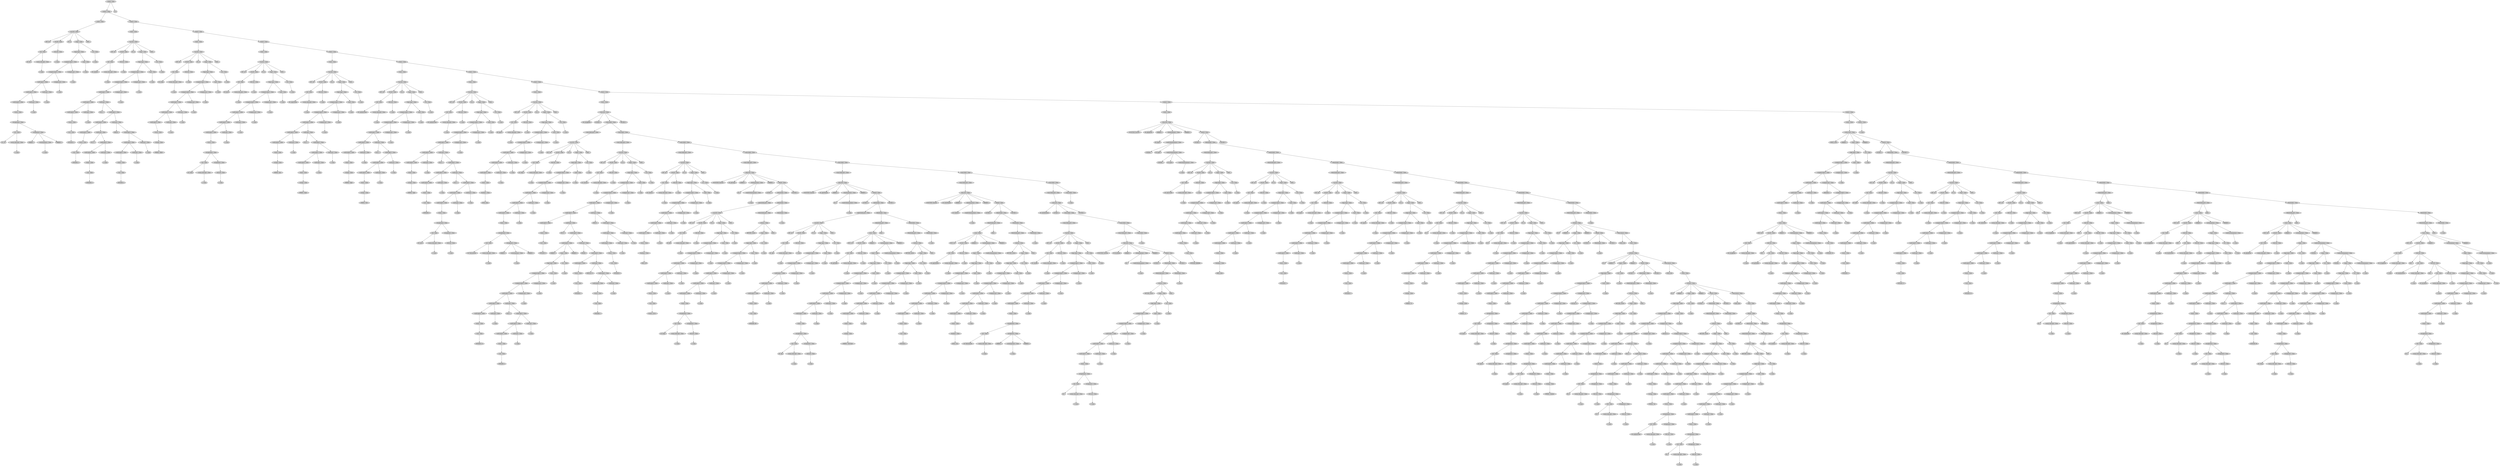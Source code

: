 digraph G {
	graph [ranksep=1.5 ratio=fill]
	node [style=filled]
	overlap=false
	6617346 [label="<prog>: None"]
	7769128 [label="<stmts>: None"]
	6617346 -> 7769128
	36774 [label="<stmt>: None"]
	7769128 -> 36774
	5055211 [label="<var-dcl>: None"]
	36774 -> 5055211
	6000257 [label="SET: set"]
	5055211 -> 6000257
	3899115 [label="<id-ref>: None"]
	5055211 -> 3899115
	5055716 [label="<id>: None"]
	3899115 -> 5055716
	1226293 [label="ID: list1"]
	5055716 -> 1226293
	6794050 [label="<array-subscript>: None"]
	5055716 -> 6794050
	3735122 [label="λ: None"]
	6794050 -> 3735122
	5700829 [label="<dot-ref>: None"]
	3899115 -> 5700829
	164703 [label="λ: None"]
	5700829 -> 164703
	5535775 [label="TO: to"]
	5055211 -> 5535775
	276597 [label="<expr>: None"]
	5055211 -> 276597
	8006282 [label="<logic-expr>: None"]
	276597 -> 8006282
	2895114 [label="<compare-expr1>: None"]
	8006282 -> 2895114
	2937595 [label="<compare-expr2>: None"]
	2895114 -> 2937595
	7944592 [label="<arith-expr1>: None"]
	2937595 -> 7944592
	793097 [label="<arith-expr2>: None"]
	7944592 -> 793097
	8170747 [label="<arith-expr3>: None"]
	793097 -> 8170747
	5483175 [label="<term>: None"]
	8170747 -> 5483175
	8597576 [label="<id-operation>: None"]
	5483175 -> 8597576
	9215847 [label="<id>: None"]
	8597576 -> 9215847
	1744816 [label="ID: List"]
	9215847 -> 1744816
	6740545 [label="<array-subscript>: None"]
	9215847 -> 6740545
	9610188 [label="λ: None"]
	6740545 -> 9610188
	7087898 [label="<id-operator>: None"]
	8597576 -> 7087898
	8010664 [label="LPAREN: ("]
	7087898 -> 8010664
	4571999 [label="<actual-params>: None"]
	7087898 -> 4571999
	2663791 [label="λ: None"]
	4571999 -> 2663791
	3745536 [label="RPAREN: )"]
	7087898 -> 3745536
	6437460 [label="<arith-op2>: None"]
	793097 -> 6437460
	9318695 [label="λ: None"]
	6437460 -> 9318695
	3287000 [label="<arith-op1>: None"]
	7944592 -> 3287000
	1170969 [label="λ: None"]
	3287000 -> 1170969
	6513153 [label="<compare-op2>: None"]
	2937595 -> 6513153
	5634355 [label="λ: None"]
	6513153 -> 5634355
	6653912 [label="<compare-op1>: None"]
	2895114 -> 6653912
	2149936 [label="λ: None"]
	6653912 -> 2149936
	2510488 [label="<and>: None"]
	8006282 -> 2510488
	6963689 [label="λ: None"]
	2510488 -> 6963689
	6370683 [label="<or>: None"]
	276597 -> 6370683
	4209697 [label="λ: None"]
	6370683 -> 4209697
	2701380 [label="END: ;"]
	5055211 -> 2701380
	1106663 [label="<stmts>: None"]
	7769128 -> 1106663
	6525346 [label="<stmt>: None"]
	1106663 -> 6525346
	3142010 [label="<var-dcl>: None"]
	6525346 -> 3142010
	9613811 [label="SET: set"]
	3142010 -> 9613811
	1503522 [label="<id-ref>: None"]
	3142010 -> 1503522
	1864068 [label="<id>: None"]
	1503522 -> 1864068
	57661 [label="ID: number1"]
	1864068 -> 57661
	4182052 [label="<array-subscript>: None"]
	1864068 -> 4182052
	4992023 [label="λ: None"]
	4182052 -> 4992023
	2161219 [label="<dot-ref>: None"]
	1503522 -> 2161219
	9464780 [label="λ: None"]
	2161219 -> 9464780
	5735595 [label="TO: to"]
	3142010 -> 5735595
	6491268 [label="<expr>: None"]
	3142010 -> 6491268
	856863 [label="<logic-expr>: None"]
	6491268 -> 856863
	5714244 [label="<compare-expr1>: None"]
	856863 -> 5714244
	8459027 [label="<compare-expr2>: None"]
	5714244 -> 8459027
	2458098 [label="<arith-expr1>: None"]
	8459027 -> 2458098
	2908944 [label="<arith-expr2>: None"]
	2458098 -> 2908944
	1231753 [label="<arith-expr3>: None"]
	2908944 -> 1231753
	2837939 [label="<term>: None"]
	1231753 -> 2837939
	7234076 [label="<val>: None"]
	2837939 -> 7234076
	5810842 [label="INTEGER: 4"]
	7234076 -> 5810842
	1601106 [label="<arith-op2>: None"]
	2908944 -> 1601106
	7136459 [label="λ: None"]
	1601106 -> 7136459
	7219398 [label="<arith-op1>: None"]
	2458098 -> 7219398
	9805234 [label="PLUS: +"]
	7219398 -> 9805234
	8120204 [label="<arith-expr1>: None"]
	7219398 -> 8120204
	3093113 [label="<arith-expr2>: None"]
	8120204 -> 3093113
	8348675 [label="<arith-expr3>: None"]
	3093113 -> 8348675
	3682600 [label="<term>: None"]
	8348675 -> 3682600
	3843129 [label="<val>: None"]
	3682600 -> 3843129
	2561172 [label="INTEGER: 2"]
	3843129 -> 2561172
	6192019 [label="<arith-op2>: None"]
	3093113 -> 6192019
	3541248 [label="MULT: *"]
	6192019 -> 3541248
	2327445 [label="<arith-expr2>: None"]
	6192019 -> 2327445
	1916477 [label="<arith-expr3>: None"]
	2327445 -> 1916477
	9670710 [label="<term>: None"]
	1916477 -> 9670710
	4329783 [label="<val>: None"]
	9670710 -> 4329783
	6170146 [label="INTEGER: 3"]
	4329783 -> 6170146
	8083058 [label="<arith-op2>: None"]
	2327445 -> 8083058
	4765532 [label="λ: None"]
	8083058 -> 4765532
	8300944 [label="<arith-op1>: None"]
	8120204 -> 8300944
	8120315 [label="MINUS: -"]
	8300944 -> 8120315
	7860708 [label="<arith-expr1>: None"]
	8300944 -> 7860708
	9909762 [label="<arith-expr2>: None"]
	7860708 -> 9909762
	9030692 [label="<arith-expr3>: None"]
	9909762 -> 9030692
	4998141 [label="<term>: None"]
	9030692 -> 4998141
	4473312 [label="<val>: None"]
	4998141 -> 4473312
	1117582 [label="INTEGER: 4"]
	4473312 -> 1117582
	9161015 [label="<arith-op2>: None"]
	9909762 -> 9161015
	7754208 [label="λ: None"]
	9161015 -> 7754208
	862336 [label="<arith-op1>: None"]
	7860708 -> 862336
	8372626 [label="λ: None"]
	862336 -> 8372626
	5695061 [label="<compare-op2>: None"]
	8459027 -> 5695061
	7038484 [label="λ: None"]
	5695061 -> 7038484
	9602592 [label="<compare-op1>: None"]
	5714244 -> 9602592
	2525454 [label="λ: None"]
	9602592 -> 2525454
	6901425 [label="<and>: None"]
	856863 -> 6901425
	309526 [label="λ: None"]
	6901425 -> 309526
	2678716 [label="<or>: None"]
	6491268 -> 2678716
	1401016 [label="λ: None"]
	2678716 -> 1401016
	5191672 [label="END: ;"]
	3142010 -> 5191672
	2390507 [label="<stmts>: None"]
	1106663 -> 2390507
	109728 [label="<stmt>: None"]
	2390507 -> 109728
	9173587 [label="<var-dcl>: None"]
	109728 -> 9173587
	7070076 [label="SET: set"]
	9173587 -> 7070076
	4368501 [label="<id-ref>: None"]
	9173587 -> 4368501
	872228 [label="<id>: None"]
	4368501 -> 872228
	6176084 [label="ID: string"]
	872228 -> 6176084
	5902968 [label="<array-subscript>: None"]
	872228 -> 5902968
	2707261 [label="λ: None"]
	5902968 -> 2707261
	4467113 [label="<dot-ref>: None"]
	4368501 -> 4467113
	7696122 [label="λ: None"]
	4467113 -> 7696122
	7364679 [label="TO: to"]
	9173587 -> 7364679
	4347456 [label="<expr>: None"]
	9173587 -> 4347456
	3250810 [label="<logic-expr>: None"]
	4347456 -> 3250810
	9042383 [label="<compare-expr1>: None"]
	3250810 -> 9042383
	7041496 [label="<compare-expr2>: None"]
	9042383 -> 7041496
	4082991 [label="<arith-expr1>: None"]
	7041496 -> 4082991
	4338502 [label="<arith-expr2>: None"]
	4082991 -> 4338502
	2168128 [label="<arith-expr3>: None"]
	4338502 -> 2168128
	2519965 [label="<term>: None"]
	2168128 -> 2519965
	8607311 [label="<string>: None"]
	2519965 -> 8607311
	5464185 [label="STRING: \"Hello\""]
	8607311 -> 5464185
	6733651 [label="<arith-op2>: None"]
	4338502 -> 6733651
	4909455 [label="λ: None"]
	6733651 -> 4909455
	9889690 [label="<arith-op1>: None"]
	4082991 -> 9889690
	7320229 [label="λ: None"]
	9889690 -> 7320229
	1672327 [label="<compare-op2>: None"]
	7041496 -> 1672327
	8509720 [label="λ: None"]
	1672327 -> 8509720
	4747765 [label="<compare-op1>: None"]
	9042383 -> 4747765
	4060488 [label="λ: None"]
	4747765 -> 4060488
	2116171 [label="<and>: None"]
	3250810 -> 2116171
	7307199 [label="λ: None"]
	2116171 -> 7307199
	3186804 [label="<or>: None"]
	4347456 -> 3186804
	7528569 [label="λ: None"]
	3186804 -> 7528569
	7688438 [label="END: ;"]
	9173587 -> 7688438
	7827487 [label="<stmts>: None"]
	2390507 -> 7827487
	7995945 [label="<stmt>: None"]
	7827487 -> 7995945
	8841261 [label="<var-dcl>: None"]
	7995945 -> 8841261
	874540 [label="SET: set"]
	8841261 -> 874540
	4932385 [label="<id-ref>: None"]
	8841261 -> 4932385
	6972657 [label="<id>: None"]
	4932385 -> 6972657
	4561464 [label="ID: bacon"]
	6972657 -> 4561464
	3975914 [label="<array-subscript>: None"]
	6972657 -> 3975914
	8103453 [label="λ: None"]
	3975914 -> 8103453
	6677087 [label="<dot-ref>: None"]
	4932385 -> 6677087
	9419705 [label="λ: None"]
	6677087 -> 9419705
	9847195 [label="TO: to"]
	8841261 -> 9847195
	4875566 [label="<expr>: None"]
	8841261 -> 4875566
	4372 [label="<logic-expr>: None"]
	4875566 -> 4372
	6976267 [label="<compare-expr1>: None"]
	4372 -> 6976267
	1145012 [label="<compare-expr2>: None"]
	6976267 -> 1145012
	2065051 [label="<arith-expr1>: None"]
	1145012 -> 2065051
	1491336 [label="<arith-expr2>: None"]
	2065051 -> 1491336
	1619807 [label="<arith-expr3>: None"]
	1491336 -> 1619807
	6242905 [label="<term>: None"]
	1619807 -> 6242905
	54979 [label="<id-operation>: None"]
	6242905 -> 54979
	754166 [label="<id>: None"]
	54979 -> 754166
	5581914 [label="ID: string"]
	754166 -> 5581914
	1180352 [label="<array-subscript>: None"]
	754166 -> 1180352
	8603291 [label="λ: None"]
	1180352 -> 8603291
	5136668 [label="<id-operator>: None"]
	54979 -> 5136668
	5054367 [label="<dot-ref>: None"]
	5136668 -> 5054367
	4502448 [label="λ: None"]
	5054367 -> 4502448
	5671364 [label="<arith-op2>: None"]
	1491336 -> 5671364
	9644419 [label="λ: None"]
	5671364 -> 9644419
	8916868 [label="<arith-op1>: None"]
	2065051 -> 8916868
	2641828 [label="λ: None"]
	8916868 -> 2641828
	2196450 [label="<compare-op2>: None"]
	1145012 -> 2196450
	3890047 [label="λ: None"]
	2196450 -> 3890047
	3654496 [label="<compare-op1>: None"]
	6976267 -> 3654496
	5584697 [label="λ: None"]
	3654496 -> 5584697
	9039623 [label="<and>: None"]
	4372 -> 9039623
	7383846 [label="λ: None"]
	9039623 -> 7383846
	2688090 [label="<or>: None"]
	4875566 -> 2688090
	9096383 [label="λ: None"]
	2688090 -> 9096383
	6329145 [label="END: ;"]
	8841261 -> 6329145
	8738368 [label="<stmts>: None"]
	7827487 -> 8738368
	4283534 [label="<stmt>: None"]
	8738368 -> 4283534
	7878070 [label="<var-dcl>: None"]
	4283534 -> 7878070
	1717540 [label="SET: set"]
	7878070 -> 1717540
	5522255 [label="<id-ref>: None"]
	7878070 -> 5522255
	6816613 [label="<id>: None"]
	5522255 -> 6816613
	4549968 [label="ID: superString"]
	6816613 -> 4549968
	4329262 [label="<array-subscript>: None"]
	6816613 -> 4329262
	5864369 [label="λ: None"]
	4329262 -> 5864369
	944641 [label="<dot-ref>: None"]
	5522255 -> 944641
	125636 [label="λ: None"]
	944641 -> 125636
	1015718 [label="TO: to"]
	7878070 -> 1015718
	6687750 [label="<expr>: None"]
	7878070 -> 6687750
	4705626 [label="<logic-expr>: None"]
	6687750 -> 4705626
	6774859 [label="<compare-expr1>: None"]
	4705626 -> 6774859
	7425358 [label="<compare-expr2>: None"]
	6774859 -> 7425358
	8180803 [label="<arith-expr1>: None"]
	7425358 -> 8180803
	7186884 [label="<arith-expr2>: None"]
	8180803 -> 7186884
	5168726 [label="<arith-expr3>: None"]
	7186884 -> 5168726
	5220749 [label="<term>: None"]
	5168726 -> 5220749
	8098390 [label="<string>: None"]
	5220749 -> 8098390
	9667278 [label="STRING: \"hey\""]
	8098390 -> 9667278
	8089122 [label="<arith-op2>: None"]
	7186884 -> 8089122
	9058821 [label="λ: None"]
	8089122 -> 9058821
	2089318 [label="<arith-op1>: None"]
	8180803 -> 2089318
	4376124 [label="PLUS: +"]
	2089318 -> 4376124
	8323795 [label="<arith-expr1>: None"]
	2089318 -> 8323795
	4796841 [label="<arith-expr2>: None"]
	8323795 -> 4796841
	380798 [label="<arith-expr3>: None"]
	4796841 -> 380798
	688560 [label="<term>: None"]
	380798 -> 688560
	9906989 [label="<string>: None"]
	688560 -> 9906989
	7655558 [label="STRING: \"baby\""]
	9906989 -> 7655558
	4984949 [label="<arith-op2>: None"]
	4796841 -> 4984949
	4729843 [label="λ: None"]
	4984949 -> 4729843
	9601868 [label="<arith-op1>: None"]
	8323795 -> 9601868
	5122314 [label="λ: None"]
	9601868 -> 5122314
	3314842 [label="<compare-op2>: None"]
	7425358 -> 3314842
	4400380 [label="λ: None"]
	3314842 -> 4400380
	5021182 [label="<compare-op1>: None"]
	6774859 -> 5021182
	281585 [label="λ: None"]
	5021182 -> 281585
	6494563 [label="<and>: None"]
	4705626 -> 6494563
	686288 [label="λ: None"]
	6494563 -> 686288
	5189512 [label="<or>: None"]
	6687750 -> 5189512
	7847480 [label="λ: None"]
	5189512 -> 7847480
	1005991 [label="END: ;"]
	7878070 -> 1005991
	2841111 [label="<stmts>: None"]
	8738368 -> 2841111
	1635720 [label="<stmt>: None"]
	2841111 -> 1635720
	4474457 [label="<var-dcl>: None"]
	1635720 -> 4474457
	9883720 [label="SET: set"]
	4474457 -> 9883720
	2507930 [label="<id-ref>: None"]
	4474457 -> 2507930
	135760 [label="<id>: None"]
	2507930 -> 135760
	8276011 [label="ID: numberString"]
	135760 -> 8276011
	9381333 [label="<array-subscript>: None"]
	135760 -> 9381333
	998457 [label="λ: None"]
	9381333 -> 998457
	7197857 [label="<dot-ref>: None"]
	2507930 -> 7197857
	7327103 [label="λ: None"]
	7197857 -> 7327103
	5938585 [label="TO: to"]
	4474457 -> 5938585
	648304 [label="<expr>: None"]
	4474457 -> 648304
	6562919 [label="<logic-expr>: None"]
	648304 -> 6562919
	1033396 [label="<compare-expr1>: None"]
	6562919 -> 1033396
	2215874 [label="<compare-expr2>: None"]
	1033396 -> 2215874
	7388481 [label="<arith-expr1>: None"]
	2215874 -> 7388481
	8413441 [label="<arith-expr2>: None"]
	7388481 -> 8413441
	1703608 [label="<arith-expr3>: None"]
	8413441 -> 1703608
	3279826 [label="<term>: None"]
	1703608 -> 3279826
	335670 [label="<string>: None"]
	3279826 -> 335670
	5564679 [label="STRING: \"high\""]
	335670 -> 5564679
	6538551 [label="<arith-op2>: None"]
	8413441 -> 6538551
	4742191 [label="λ: None"]
	6538551 -> 4742191
	6405139 [label="<arith-op1>: None"]
	7388481 -> 6405139
	4835226 [label="PLUS: +"]
	6405139 -> 4835226
	3890229 [label="<arith-expr1>: None"]
	6405139 -> 3890229
	8013957 [label="<arith-expr2>: None"]
	3890229 -> 8013957
	1237437 [label="<arith-expr3>: None"]
	8013957 -> 1237437
	1200096 [label="<term>: None"]
	1237437 -> 1200096
	5418566 [label="<string>: None"]
	1200096 -> 5418566
	5947722 [label="STRING: \"five\""]
	5418566 -> 5947722
	8714591 [label="<arith-op2>: None"]
	8013957 -> 8714591
	5759628 [label="λ: None"]
	8714591 -> 5759628
	7838466 [label="<arith-op1>: None"]
	3890229 -> 7838466
	2953730 [label="λ: None"]
	7838466 -> 2953730
	7514586 [label="<compare-op2>: None"]
	2215874 -> 7514586
	5976333 [label="λ: None"]
	7514586 -> 5976333
	3317429 [label="<compare-op1>: None"]
	1033396 -> 3317429
	2245076 [label="λ: None"]
	3317429 -> 2245076
	3883501 [label="<and>: None"]
	6562919 -> 3883501
	1429382 [label="λ: None"]
	3883501 -> 1429382
	4016434 [label="<or>: None"]
	648304 -> 4016434
	4663057 [label="λ: None"]
	4016434 -> 4663057
	5610679 [label="END: ;"]
	4474457 -> 5610679
	7206359 [label="<stmts>: None"]
	2841111 -> 7206359
	5452654 [label="<stmt>: None"]
	7206359 -> 5452654
	5913095 [label="<var-dcl>: None"]
	5452654 -> 5913095
	5812415 [label="SET: set"]
	5913095 -> 5812415
	3393894 [label="<id-ref>: None"]
	5913095 -> 3393894
	3297183 [label="<id>: None"]
	3393894 -> 3297183
	9967909 [label="ID: numberString"]
	3297183 -> 9967909
	3895847 [label="<array-subscript>: None"]
	3297183 -> 3895847
	9655852 [label="λ: None"]
	3895847 -> 9655852
	3700070 [label="<dot-ref>: None"]
	3393894 -> 3700070
	1521168 [label="λ: None"]
	3700070 -> 1521168
	4738744 [label="TO: to"]
	5913095 -> 4738744
	9357266 [label="<expr>: None"]
	5913095 -> 9357266
	9400205 [label="<logic-expr>: None"]
	9357266 -> 9400205
	4315452 [label="<compare-expr1>: None"]
	9400205 -> 4315452
	1806575 [label="<compare-expr2>: None"]
	4315452 -> 1806575
	3571270 [label="<arith-expr1>: None"]
	1806575 -> 3571270
	5846276 [label="<arith-expr2>: None"]
	3571270 -> 5846276
	8537249 [label="<arith-expr3>: None"]
	5846276 -> 8537249
	2112357 [label="<term>: None"]
	8537249 -> 2112357
	4258381 [label="<string>: None"]
	2112357 -> 4258381
	215465 [label="STRING: \"high\""]
	4258381 -> 215465
	2597088 [label="<arith-op2>: None"]
	5846276 -> 2597088
	590453 [label="λ: None"]
	2597088 -> 590453
	6792223 [label="<arith-op1>: None"]
	3571270 -> 6792223
	5924209 [label="PLUS: +"]
	6792223 -> 5924209
	3389827 [label="<arith-expr1>: None"]
	6792223 -> 3389827
	4921289 [label="<arith-expr2>: None"]
	3389827 -> 4921289
	6780024 [label="<arith-expr3>: None"]
	4921289 -> 6780024
	820402 [label="<term>: None"]
	6780024 -> 820402
	7787670 [label="<val>: None"]
	820402 -> 7787670
	6798056 [label="INTEGER: 5"]
	7787670 -> 6798056
	5642580 [label="<arith-op2>: None"]
	4921289 -> 5642580
	4865803 [label="λ: None"]
	5642580 -> 4865803
	1763624 [label="<arith-op1>: None"]
	3389827 -> 1763624
	6446842 [label="PLUS: +"]
	1763624 -> 6446842
	5601506 [label="<arith-expr1>: None"]
	1763624 -> 5601506
	7985707 [label="<arith-expr2>: None"]
	5601506 -> 7985707
	6367876 [label="<arith-expr3>: None"]
	7985707 -> 6367876
	1581399 [label="<term>: None"]
	6367876 -> 1581399
	6823813 [label="<id-operation>: None"]
	1581399 -> 6823813
	3555459 [label="<id>: None"]
	6823813 -> 3555459
	3042081 [label="ID: bacon"]
	3555459 -> 3042081
	8047773 [label="<array-subscript>: None"]
	3555459 -> 8047773
	1903654 [label="λ: None"]
	8047773 -> 1903654
	6978932 [label="<id-operator>: None"]
	6823813 -> 6978932
	6523740 [label="<dot-ref>: None"]
	6978932 -> 6523740
	3588305 [label="λ: None"]
	6523740 -> 3588305
	4607808 [label="<arith-op2>: None"]
	7985707 -> 4607808
	9484201 [label="λ: None"]
	4607808 -> 9484201
	5354105 [label="<arith-op1>: None"]
	5601506 -> 5354105
	8871406 [label="λ: None"]
	5354105 -> 8871406
	5785325 [label="<compare-op2>: None"]
	1806575 -> 5785325
	5092093 [label="λ: None"]
	5785325 -> 5092093
	8602706 [label="<compare-op1>: None"]
	4315452 -> 8602706
	4268011 [label="λ: None"]
	8602706 -> 4268011
	3192500 [label="<and>: None"]
	9400205 -> 3192500
	9187017 [label="λ: None"]
	3192500 -> 9187017
	4882542 [label="<or>: None"]
	9357266 -> 4882542
	3046350 [label="λ: None"]
	4882542 -> 3046350
	2815802 [label="END: ;"]
	5913095 -> 2815802
	7555341 [label="<stmts>: None"]
	7206359 -> 7555341
	4353354 [label="<stmt>: None"]
	7555341 -> 4353354
	65580 [label="<var-dcl>: None"]
	4353354 -> 65580
	310275 [label="SET: set"]
	65580 -> 310275
	4329867 [label="<id-ref>: None"]
	65580 -> 4329867
	6910186 [label="<id>: None"]
	4329867 -> 6910186
	1096676 [label="ID: input1"]
	6910186 -> 1096676
	3619229 [label="<array-subscript>: None"]
	6910186 -> 3619229
	8066216 [label="λ: None"]
	3619229 -> 8066216
	5081542 [label="<dot-ref>: None"]
	4329867 -> 5081542
	1117312 [label="λ: None"]
	5081542 -> 1117312
	9826304 [label="TO: to"]
	65580 -> 9826304
	6108586 [label="<expr>: None"]
	65580 -> 6108586
	9451221 [label="<logic-expr>: None"]
	6108586 -> 9451221
	364405 [label="<compare-expr1>: None"]
	9451221 -> 364405
	8032676 [label="<compare-expr2>: None"]
	364405 -> 8032676
	9386746 [label="<arith-expr1>: None"]
	8032676 -> 9386746
	7573132 [label="<arith-expr2>: None"]
	9386746 -> 7573132
	9342795 [label="<arith-expr3>: None"]
	7573132 -> 9342795
	4009047 [label="<term>: None"]
	9342795 -> 4009047
	9424065 [label="<boolean>: None"]
	4009047 -> 9424065
	4026134 [label="BOOL: false"]
	9424065 -> 4026134
	9052466 [label="<arith-op2>: None"]
	7573132 -> 9052466
	9862108 [label="λ: None"]
	9052466 -> 9862108
	6538684 [label="<arith-op1>: None"]
	9386746 -> 6538684
	5013229 [label="λ: None"]
	6538684 -> 5013229
	3311406 [label="<compare-op2>: None"]
	8032676 -> 3311406
	2986806 [label="λ: None"]
	3311406 -> 2986806
	5758005 [label="<compare-op1>: None"]
	364405 -> 5758005
	1374462 [label="λ: None"]
	5758005 -> 1374462
	7258086 [label="<and>: None"]
	9451221 -> 7258086
	4141392 [label="λ: None"]
	7258086 -> 4141392
	7831871 [label="<or>: None"]
	6108586 -> 7831871
	2095730 [label="λ: None"]
	7831871 -> 2095730
	8085134 [label="END: ;"]
	65580 -> 8085134
	476824 [label="<stmts>: None"]
	7555341 -> 476824
	2038148 [label="<stmt>: None"]
	476824 -> 2038148
	8784548 [label="<class-dcl>: None"]
	2038148 -> 8784548
	3743254 [label="ID: LivingRoom"]
	8784548 -> 3743254
	7148835 [label="LCURLY: {"]
	8784548 -> 7148835
	739292 [label="<class-body>: None"]
	8784548 -> 739292
	8335562 [label="<class-body-part>: None"]
	739292 -> 8335562
	1324694 [label="<var-dcl>: None"]
	8335562 -> 1324694
	3094263 [label="SET: set"]
	1324694 -> 3094263
	9883245 [label="<id-ref>: None"]
	1324694 -> 9883245
	2919001 [label="<id>: None"]
	9883245 -> 2919001
	6604261 [label="ID: temp1"]
	2919001 -> 6604261
	6963899 [label="<array-subscript>: None"]
	2919001 -> 6963899
	2214473 [label="λ: None"]
	6963899 -> 2214473
	2131789 [label="<dot-ref>: None"]
	9883245 -> 2131789
	6369429 [label="λ: None"]
	2131789 -> 6369429
	274751 [label="TO: to"]
	1324694 -> 274751
	5150504 [label="<expr>: None"]
	1324694 -> 5150504
	4267393 [label="<logic-expr>: None"]
	5150504 -> 4267393
	5449915 [label="<compare-expr1>: None"]
	4267393 -> 5449915
	7047361 [label="<compare-expr2>: None"]
	5449915 -> 7047361
	9314350 [label="<arith-expr1>: None"]
	7047361 -> 9314350
	9600556 [label="<arith-expr2>: None"]
	9314350 -> 9600556
	5843727 [label="<arith-expr3>: None"]
	9600556 -> 5843727
	2724273 [label="<term>: None"]
	5843727 -> 2724273
	5215505 [label="<id-operation>: None"]
	2724273 -> 5215505
	7670316 [label="<id>: None"]
	5215505 -> 7670316
	6450763 [label="ID: Thermometer"]
	7670316 -> 6450763
	8812180 [label="<array-subscript>: None"]
	7670316 -> 8812180
	7308575 [label="λ: None"]
	8812180 -> 7308575
	8331514 [label="<id-operator>: None"]
	5215505 -> 8331514
	4372644 [label="LPAREN: ("]
	8331514 -> 4372644
	4546119 [label="<actual-params>: None"]
	8331514 -> 4546119
	4125063 [label="λ: None"]
	4546119 -> 4125063
	4565620 [label="RPAREN: )"]
	8331514 -> 4565620
	9647699 [label="<arith-op2>: None"]
	9600556 -> 9647699
	5811594 [label="λ: None"]
	9647699 -> 5811594
	4049564 [label="<arith-op1>: None"]
	9314350 -> 4049564
	5576506 [label="λ: None"]
	4049564 -> 5576506
	9694727 [label="<compare-op2>: None"]
	7047361 -> 9694727
	3221643 [label="λ: None"]
	9694727 -> 3221643
	5219351 [label="<compare-op1>: None"]
	5449915 -> 5219351
	639344 [label="λ: None"]
	5219351 -> 639344
	2317158 [label="<and>: None"]
	4267393 -> 2317158
	6418492 [label="λ: None"]
	2317158 -> 6418492
	999736 [label="<or>: None"]
	5150504 -> 999736
	9668258 [label="λ: None"]
	999736 -> 9668258
	4695011 [label="END: ;"]
	1324694 -> 4695011
	6894175 [label="<class-body>: None"]
	739292 -> 6894175
	8503337 [label="<class-body-part>: None"]
	6894175 -> 8503337
	9107508 [label="<var-dcl>: None"]
	8503337 -> 9107508
	8952764 [label="SET: set"]
	9107508 -> 8952764
	13358 [label="<id-ref>: None"]
	9107508 -> 13358
	5590009 [label="<id>: None"]
	13358 -> 5590009
	175912 [label="ID: constant"]
	5590009 -> 175912
	8364293 [label="<array-subscript>: None"]
	5590009 -> 8364293
	8151020 [label="λ: None"]
	8364293 -> 8151020
	3792364 [label="<dot-ref>: None"]
	13358 -> 3792364
	8128499 [label="λ: None"]
	3792364 -> 8128499
	8114440 [label="TO: to"]
	9107508 -> 8114440
	1565349 [label="<expr>: None"]
	9107508 -> 1565349
	7573972 [label="<logic-expr>: None"]
	1565349 -> 7573972
	8349122 [label="<compare-expr1>: None"]
	7573972 -> 8349122
	2312395 [label="<compare-expr2>: None"]
	8349122 -> 2312395
	6033944 [label="<arith-expr1>: None"]
	2312395 -> 6033944
	13252 [label="<arith-expr2>: None"]
	6033944 -> 13252
	8285178 [label="<arith-expr3>: None"]
	13252 -> 8285178
	787559 [label="<term>: None"]
	8285178 -> 787559
	547757 [label="<val>: None"]
	787559 -> 547757
	6546122 [label="INTEGER: 5"]
	547757 -> 6546122
	2065530 [label="<arith-op2>: None"]
	13252 -> 2065530
	7064833 [label="MULT: *"]
	2065530 -> 7064833
	1422390 [label="<arith-expr2>: None"]
	2065530 -> 1422390
	9543030 [label="<arith-expr3>: None"]
	1422390 -> 9543030
	284727 [label="LPAREN: ("]
	9543030 -> 284727
	6048945 [label="<expr>: None"]
	9543030 -> 6048945
	3219466 [label="<logic-expr>: None"]
	6048945 -> 3219466
	4107907 [label="<compare-expr1>: None"]
	3219466 -> 4107907
	7239808 [label="<compare-expr2>: None"]
	4107907 -> 7239808
	3250410 [label="<arith-expr1>: None"]
	7239808 -> 3250410
	2842230 [label="<arith-expr2>: None"]
	3250410 -> 2842230
	9905487 [label="<arith-expr3>: None"]
	2842230 -> 9905487
	412580 [label="<term>: None"]
	9905487 -> 412580
	6758171 [label="<val>: None"]
	412580 -> 6758171
	8686330 [label="INTEGER: 10"]
	6758171 -> 8686330
	2345268 [label="<arith-op2>: None"]
	2842230 -> 2345268
	9492677 [label="λ: None"]
	2345268 -> 9492677
	387033 [label="<arith-op1>: None"]
	3250410 -> 387033
	3808115 [label="PLUS: +"]
	387033 -> 3808115
	3118374 [label="<arith-expr1>: None"]
	387033 -> 3118374
	5218078 [label="<arith-expr2>: None"]
	3118374 -> 5218078
	4058946 [label="<arith-expr3>: None"]
	5218078 -> 4058946
	8149637 [label="<term>: None"]
	4058946 -> 8149637
	6179308 [label="<val>: None"]
	8149637 -> 6179308
	3728940 [label="INTEGER: 4"]
	6179308 -> 3728940
	20309 [label="<arith-op2>: None"]
	5218078 -> 20309
	5708841 [label="λ: None"]
	20309 -> 5708841
	6879181 [label="<arith-op1>: None"]
	3118374 -> 6879181
	3903587 [label="λ: None"]
	6879181 -> 3903587
	8022134 [label="<compare-op2>: None"]
	7239808 -> 8022134
	1457185 [label="λ: None"]
	8022134 -> 1457185
	5095120 [label="<compare-op1>: None"]
	4107907 -> 5095120
	4108223 [label="λ: None"]
	5095120 -> 4108223
	124698 [label="<and>: None"]
	3219466 -> 124698
	1003342 [label="λ: None"]
	124698 -> 1003342
	967693 [label="<or>: None"]
	6048945 -> 967693
	9594642 [label="λ: None"]
	967693 -> 9594642
	5370861 [label="RPAREN: )"]
	9543030 -> 5370861
	7253106 [label="<arith-op2>: None"]
	1422390 -> 7253106
	2710159 [label="DIVIDE: /"]
	7253106 -> 2710159
	1785468 [label="<arith-expr2>: None"]
	7253106 -> 1785468
	8442279 [label="<arith-expr3>: None"]
	1785468 -> 8442279
	1990451 [label="<term>: None"]
	8442279 -> 1990451
	8655557 [label="<val>: None"]
	1990451 -> 8655557
	359825 [label="INTEGER: 2"]
	8655557 -> 359825
	7564894 [label="<arith-op2>: None"]
	1785468 -> 7564894
	9523006 [label="MODULO: %"]
	7564894 -> 9523006
	7341142 [label="<arith-expr2>: None"]
	7564894 -> 7341142
	4690672 [label="<arith-expr3>: None"]
	7341142 -> 4690672
	7463421 [label="<term>: None"]
	4690672 -> 7463421
	7238998 [label="<val>: None"]
	7463421 -> 7238998
	8293101 [label="INTEGER: 1"]
	7238998 -> 8293101
	4334192 [label="<arith-op2>: None"]
	7341142 -> 4334192
	4603102 [label="λ: None"]
	4334192 -> 4603102
	9284392 [label="<arith-op1>: None"]
	6033944 -> 9284392
	8102366 [label="MINUS: -"]
	9284392 -> 8102366
	6140684 [label="<arith-expr1>: None"]
	9284392 -> 6140684
	4043481 [label="<arith-expr2>: None"]
	6140684 -> 4043481
	8437359 [label="<arith-expr3>: None"]
	4043481 -> 8437359
	6766418 [label="<term>: None"]
	8437359 -> 6766418
	2351803 [label="<val>: None"]
	6766418 -> 2351803
	7145971 [label="INTEGER: 3"]
	2351803 -> 7145971
	3815037 [label="<arith-op2>: None"]
	4043481 -> 3815037
	803451 [label="λ: None"]
	3815037 -> 803451
	6040910 [label="<arith-op1>: None"]
	6140684 -> 6040910
	1826254 [label="λ: None"]
	6040910 -> 1826254
	1137659 [label="<compare-op2>: None"]
	2312395 -> 1137659
	2000986 [label="λ: None"]
	1137659 -> 2000986
	1530054 [label="<compare-op1>: None"]
	8349122 -> 1530054
	3980077 [label="λ: None"]
	1530054 -> 3980077
	6766467 [label="<and>: None"]
	7573972 -> 6766467
	1895087 [label="λ: None"]
	6766467 -> 1895087
	5872299 [label="<or>: None"]
	1565349 -> 5872299
	3042829 [label="λ: None"]
	5872299 -> 3042829
	1646578 [label="END: ;"]
	9107508 -> 1646578
	392950 [label="<class-body>: None"]
	6894175 -> 392950
	5863659 [label="<class-body-part>: None"]
	392950 -> 5863659
	320714 [label="<var-dcl>: None"]
	5863659 -> 320714
	9288913 [label="SET: set"]
	320714 -> 9288913
	7978813 [label="<id-ref>: None"]
	320714 -> 7978813
	948009 [label="<id>: None"]
	7978813 -> 948009
	3054759 [label="ID: window1"]
	948009 -> 3054759
	453710 [label="<array-subscript>: None"]
	948009 -> 453710
	6447088 [label="λ: None"]
	453710 -> 6447088
	6207411 [label="<dot-ref>: None"]
	7978813 -> 6207411
	6244532 [label="λ: None"]
	6207411 -> 6244532
	5900371 [label="TO: to"]
	320714 -> 5900371
	9496648 [label="<expr>: None"]
	320714 -> 9496648
	7800946 [label="<logic-expr>: None"]
	9496648 -> 7800946
	5037338 [label="<compare-expr1>: None"]
	7800946 -> 5037338
	4025178 [label="<compare-expr2>: None"]
	5037338 -> 4025178
	1179242 [label="<arith-expr1>: None"]
	4025178 -> 1179242
	1072599 [label="<arith-expr2>: None"]
	1179242 -> 1072599
	9033122 [label="<arith-expr3>: None"]
	1072599 -> 9033122
	2174834 [label="<term>: None"]
	9033122 -> 2174834
	8101396 [label="<boolean>: None"]
	2174834 -> 8101396
	273517 [label="BOOL: off"]
	8101396 -> 273517
	4421473 [label="<arith-op2>: None"]
	1072599 -> 4421473
	8910584 [label="λ: None"]
	4421473 -> 8910584
	3083348 [label="<arith-op1>: None"]
	1179242 -> 3083348
	6611129 [label="λ: None"]
	3083348 -> 6611129
	7300271 [label="<compare-op2>: None"]
	4025178 -> 7300271
	6015497 [label="λ: None"]
	7300271 -> 6015497
	9486069 [label="<compare-op1>: None"]
	5037338 -> 9486069
	4251000 [label="λ: None"]
	9486069 -> 4251000
	3889314 [label="<and>: None"]
	7800946 -> 3889314
	1233647 [label="λ: None"]
	3889314 -> 1233647
	8049296 [label="<or>: None"]
	9496648 -> 8049296
	3009721 [label="λ: None"]
	8049296 -> 3009721
	916553 [label="END: ;"]
	320714 -> 916553
	5048792 [label="<class-body>: None"]
	392950 -> 5048792
	4344776 [label="<class-body-part>: None"]
	5048792 -> 4344776
	9367159 [label="<func-dcl>: None"]
	4344776 -> 9367159
	6430957 [label="FUNCTION: function"]
	9367159 -> 6430957
	9934748 [label="ID: getTemp1"]
	9367159 -> 9934748
	2261506 [label="LPAREN: ("]
	9367159 -> 2261506
	5738921 [label="<formal-params>: None"]
	9367159 -> 5738921
	5135353 [label="ID: n"]
	5738921 -> 5135353
	9471787 [label="<multi-formal-params>: None"]
	5738921 -> 9471787
	8284933 [label="λ: None"]
	9471787 -> 8284933
	9594934 [label="RPAREN: )"]
	9367159 -> 9594934
	8598453 [label="<block>: None"]
	9367159 -> 8598453
	7525356 [label="LCURLY: {"]
	8598453 -> 7525356
	2981124 [label="<block-body>: None"]
	8598453 -> 2981124
	5473358 [label="<block-body-part>: None"]
	2981124 -> 5473358
	5329978 [label="<var-dcl>: None"]
	5473358 -> 5329978
	4548866 [label="SET: set"]
	5329978 -> 4548866
	6635737 [label="<id-ref>: None"]
	5329978 -> 6635737
	9839964 [label="<id>: None"]
	6635737 -> 9839964
	694609 [label="ID: dab"]
	9839964 -> 694609
	4487762 [label="<array-subscript>: None"]
	9839964 -> 4487762
	5323346 [label="λ: None"]
	4487762 -> 5323346
	4106390 [label="<dot-ref>: None"]
	6635737 -> 4106390
	690057 [label="λ: None"]
	4106390 -> 690057
	5174964 [label="TO: to"]
	5329978 -> 5174964
	9828548 [label="<expr>: None"]
	5329978 -> 9828548
	247392 [label="<logic-expr>: None"]
	9828548 -> 247392
	1994158 [label="<compare-expr1>: None"]
	247392 -> 1994158
	2443067 [label="<compare-expr2>: None"]
	1994158 -> 2443067
	8889576 [label="<arith-expr1>: None"]
	2443067 -> 8889576
	7619386 [label="<arith-expr2>: None"]
	8889576 -> 7619386
	2973870 [label="<arith-expr3>: None"]
	7619386 -> 2973870
	1682108 [label="<term>: None"]
	2973870 -> 1682108
	8733666 [label="<val>: None"]
	1682108 -> 8733666
	7273203 [label="FLOAT: 1234.2"]
	8733666 -> 7273203
	3935732 [label="<arith-op2>: None"]
	7619386 -> 3935732
	8750795 [label="λ: None"]
	3935732 -> 8750795
	2171410 [label="<arith-op1>: None"]
	8889576 -> 2171410
	3146660 [label="λ: None"]
	2171410 -> 3146660
	4002629 [label="<compare-op2>: None"]
	2443067 -> 4002629
	7396056 [label="λ: None"]
	4002629 -> 7396056
	1335968 [label="<compare-op1>: None"]
	1994158 -> 1335968
	7326895 [label="λ: None"]
	1335968 -> 7326895
	5236635 [label="<and>: None"]
	247392 -> 5236635
	3054965 [label="λ: None"]
	5236635 -> 3054965
	3214061 [label="<or>: None"]
	9828548 -> 3214061
	7288952 [label="λ: None"]
	3214061 -> 7288952
	9397566 [label="END: ;"]
	5329978 -> 9397566
	5883193 [label="<block-body>: None"]
	2981124 -> 5883193
	77518 [label="<block-body-part>: None"]
	5883193 -> 77518
	1264683 [label="<return>: None"]
	77518 -> 1264683
	9497163 [label="RETURN: return"]
	1264683 -> 9497163
	6508971 [label="<expr>: None"]
	1264683 -> 6508971
	7755851 [label="<logic-expr>: None"]
	6508971 -> 7755851
	187622 [label="<compare-expr1>: None"]
	7755851 -> 187622
	707969 [label="<compare-expr2>: None"]
	187622 -> 707969
	8654395 [label="<arith-expr1>: None"]
	707969 -> 8654395
	9655737 [label="<arith-expr2>: None"]
	8654395 -> 9655737
	3408058 [label="<arith-expr3>: None"]
	9655737 -> 3408058
	653342 [label="<term>: None"]
	3408058 -> 653342
	4536580 [label="<id-operation>: None"]
	653342 -> 4536580
	913916 [label="<id>: None"]
	4536580 -> 913916
	5243666 [label="ID: temp1"]
	913916 -> 5243666
	8740971 [label="<array-subscript>: None"]
	913916 -> 8740971
	691737 [label="λ: None"]
	8740971 -> 691737
	4776077 [label="<id-operator>: None"]
	4536580 -> 4776077
	5252560 [label="<dot-ref>: None"]
	4776077 -> 5252560
	516381 [label="λ: None"]
	5252560 -> 516381
	9605458 [label="<arith-op2>: None"]
	9655737 -> 9605458
	7647976 [label="λ: None"]
	9605458 -> 7647976
	78415 [label="<arith-op1>: None"]
	8654395 -> 78415
	506811 [label="λ: None"]
	78415 -> 506811
	736941 [label="<compare-op2>: None"]
	707969 -> 736941
	6760072 [label="λ: None"]
	736941 -> 6760072
	431868 [label="<compare-op1>: None"]
	187622 -> 431868
	5745109 [label="λ: None"]
	431868 -> 5745109
	5154864 [label="<and>: None"]
	7755851 -> 5154864
	547032 [label="λ: None"]
	5154864 -> 547032
	9024410 [label="<or>: None"]
	6508971 -> 9024410
	9439326 [label="λ: None"]
	9024410 -> 9439326
	7098641 [label="END: ;"]
	1264683 -> 7098641
	3476020 [label="<block-body>: None"]
	5883193 -> 3476020
	7416802 [label="λ: None"]
	3476020 -> 7416802
	6143879 [label="RCURLY: }"]
	8598453 -> 6143879
	2729708 [label="<class-body>: None"]
	5048792 -> 2729708
	4695259 [label="<class-body-part>: None"]
	2729708 -> 4695259
	1450661 [label="<func-dcl>: None"]
	4695259 -> 1450661
	9400143 [label="FUNCTION: function"]
	1450661 -> 9400143
	9848916 [label="ID: openWindow"]
	1450661 -> 9848916
	7847750 [label="LPAREN: ("]
	1450661 -> 7847750
	9732345 [label="<formal-params>: None"]
	1450661 -> 9732345
	490966 [label="ID: x"]
	9732345 -> 490966
	8035394 [label="<multi-formal-params>: None"]
	9732345 -> 8035394
	3983355 [label="λ: None"]
	8035394 -> 3983355
	861524 [label="RPAREN: )"]
	1450661 -> 861524
	6405731 [label="<block>: None"]
	1450661 -> 6405731
	7823975 [label="LCURLY: {"]
	6405731 -> 7823975
	3568335 [label="<block-body>: None"]
	6405731 -> 3568335
	467563 [label="<block-body-part>: None"]
	3568335 -> 467563
	8750593 [label="<var-dcl>: None"]
	467563 -> 8750593
	2446740 [label="SET: set"]
	8750593 -> 2446740
	844836 [label="<id-ref>: None"]
	8750593 -> 844836
	4909613 [label="<id>: None"]
	844836 -> 4909613
	9567387 [label="ID: clap"]
	4909613 -> 9567387
	9758766 [label="<array-subscript>: None"]
	4909613 -> 9758766
	1471546 [label="λ: None"]
	9758766 -> 1471546
	6698934 [label="<dot-ref>: None"]
	844836 -> 6698934
	2816472 [label="λ: None"]
	6698934 -> 2816472
	7985274 [label="TO: to"]
	8750593 -> 7985274
	8701758 [label="<expr>: None"]
	8750593 -> 8701758
	5420707 [label="<logic-expr>: None"]
	8701758 -> 5420707
	7117013 [label="<compare-expr1>: None"]
	5420707 -> 7117013
	6206312 [label="<compare-expr2>: None"]
	7117013 -> 6206312
	1200776 [label="<arith-expr1>: None"]
	6206312 -> 1200776
	4818087 [label="<arith-expr2>: None"]
	1200776 -> 4818087
	2508341 [label="<arith-expr3>: None"]
	4818087 -> 2508341
	4580282 [label="<term>: None"]
	2508341 -> 4580282
	5439327 [label="<val>: None"]
	4580282 -> 5439327
	8762522 [label="INTEGER: 987"]
	5439327 -> 8762522
	5898259 [label="<arith-op2>: None"]
	4818087 -> 5898259
	5249969 [label="λ: None"]
	5898259 -> 5249969
	3054232 [label="<arith-op1>: None"]
	1200776 -> 3054232
	583643 [label="λ: None"]
	3054232 -> 583643
	2740097 [label="<compare-op2>: None"]
	6206312 -> 2740097
	604857 [label="λ: None"]
	2740097 -> 604857
	4284594 [label="<compare-op1>: None"]
	7117013 -> 4284594
	4923024 [label="λ: None"]
	4284594 -> 4923024
	2761482 [label="<and>: None"]
	5420707 -> 2761482
	9012518 [label="λ: None"]
	2761482 -> 9012518
	3222407 [label="<or>: None"]
	8701758 -> 3222407
	2168773 [label="λ: None"]
	3222407 -> 2168773
	4037914 [label="END: ;"]
	8750593 -> 4037914
	2651013 [label="<block-body>: None"]
	3568335 -> 2651013
	9191302 [label="<block-body-part>: None"]
	2651013 -> 9191302
	8121974 [label="<run>: None"]
	9191302 -> 8121974
	9786660 [label="RUN: run"]
	8121974 -> 9786660
	9401531 [label="<id-ref>: None"]
	8121974 -> 9401531
	9361697 [label="<id>: None"]
	9401531 -> 9361697
	717614 [label="ID: getTemp1"]
	9361697 -> 717614
	830300 [label="<array-subscript>: None"]
	9361697 -> 830300
	4287119 [label="λ: None"]
	830300 -> 4287119
	4975829 [label="<dot-ref>: None"]
	9401531 -> 4975829
	1000568 [label="λ: None"]
	4975829 -> 1000568
	2293208 [label="LPAREN: ("]
	8121974 -> 2293208
	1315625 [label="<actual-params>: None"]
	8121974 -> 1315625
	5424724 [label="<expr>: None"]
	1315625 -> 5424724
	7437850 [label="<logic-expr>: None"]
	5424724 -> 7437850
	2113560 [label="<compare-expr1>: None"]
	7437850 -> 2113560
	8262368 [label="<compare-expr2>: None"]
	2113560 -> 8262368
	1543522 [label="<arith-expr1>: None"]
	8262368 -> 1543522
	2027001 [label="<arith-expr2>: None"]
	1543522 -> 2027001
	3486144 [label="<arith-expr3>: None"]
	2027001 -> 3486144
	7631879 [label="<term>: None"]
	3486144 -> 7631879
	4340825 [label="<id-operation>: None"]
	7631879 -> 4340825
	9749841 [label="<id>: None"]
	4340825 -> 9749841
	4462925 [label="ID: clap"]
	9749841 -> 4462925
	1712769 [label="<array-subscript>: None"]
	9749841 -> 1712769
	227498 [label="λ: None"]
	1712769 -> 227498
	8145588 [label="<id-operator>: None"]
	4340825 -> 8145588
	2975150 [label="<dot-ref>: None"]
	8145588 -> 2975150
	9411938 [label="λ: None"]
	2975150 -> 9411938
	6717958 [label="<arith-op2>: None"]
	2027001 -> 6717958
	4369272 [label="λ: None"]
	6717958 -> 4369272
	7334736 [label="<arith-op1>: None"]
	1543522 -> 7334736
	2173920 [label="λ: None"]
	7334736 -> 2173920
	2363608 [label="<compare-op2>: None"]
	8262368 -> 2363608
	2649431 [label="λ: None"]
	2363608 -> 2649431
	9936755 [label="<compare-op1>: None"]
	2113560 -> 9936755
	4399659 [label="λ: None"]
	9936755 -> 4399659
	9839863 [label="<and>: None"]
	7437850 -> 9839863
	9940398 [label="λ: None"]
	9839863 -> 9940398
	2583029 [label="<or>: None"]
	5424724 -> 2583029
	2563423 [label="λ: None"]
	2583029 -> 2563423
	7491559 [label="<multi-actual-params>: None"]
	1315625 -> 7491559
	1056619 [label="λ: None"]
	7491559 -> 1056619
	3630228 [label="RPAREN: )"]
	8121974 -> 3630228
	7135048 [label="END: ;"]
	9191302 -> 7135048
	8961777 [label="<block-body>: None"]
	2651013 -> 8961777
	1464978 [label="<block-body-part>: None"]
	8961777 -> 1464978
	4493368 [label="<return>: None"]
	1464978 -> 4493368
	5607770 [label="RETURN: return"]
	4493368 -> 5607770
	7294135 [label="<expr>: None"]
	4493368 -> 7294135
	9396023 [label="<logic-expr>: None"]
	7294135 -> 9396023
	7578762 [label="<compare-expr1>: None"]
	9396023 -> 7578762
	8226531 [label="<compare-expr2>: None"]
	7578762 -> 8226531
	6167300 [label="<arith-expr1>: None"]
	8226531 -> 6167300
	8628967 [label="<arith-expr2>: None"]
	6167300 -> 8628967
	1205284 [label="<arith-expr3>: None"]
	8628967 -> 1205284
	766859 [label="<term>: None"]
	1205284 -> 766859
	9650295 [label="<string>: None"]
	766859 -> 9650295
	3118544 [label="STRING: \"well done\""]
	9650295 -> 3118544
	3586929 [label="<arith-op2>: None"]
	8628967 -> 3586929
	5366923 [label="λ: None"]
	3586929 -> 5366923
	4143336 [label="<arith-op1>: None"]
	6167300 -> 4143336
	1414170 [label="λ: None"]
	4143336 -> 1414170
	2037163 [label="<compare-op2>: None"]
	8226531 -> 2037163
	3686281 [label="λ: None"]
	2037163 -> 3686281
	3704422 [label="<compare-op1>: None"]
	7578762 -> 3704422
	8744732 [label="λ: None"]
	3704422 -> 8744732
	7035164 [label="<and>: None"]
	9396023 -> 7035164
	4597048 [label="λ: None"]
	7035164 -> 4597048
	4079407 [label="<or>: None"]
	7294135 -> 4079407
	5659837 [label="λ: None"]
	4079407 -> 5659837
	1665769 [label="END: ;"]
	4493368 -> 1665769
	6539466 [label="<block-body>: None"]
	8961777 -> 6539466
	2513967 [label="λ: None"]
	6539466 -> 2513967
	6179221 [label="RCURLY: }"]
	6405731 -> 6179221
	7717941 [label="<class-body>: None"]
	2729708 -> 7717941
	4018473 [label="<class-body-part>: None"]
	7717941 -> 4018473
	1004687 [label="<func-dcl>: None"]
	4018473 -> 1004687
	9684476 [label="FUNCTION: function"]
	1004687 -> 9684476
	1413877 [label="ID: closeWindow"]
	1004687 -> 1413877
	1041833 [label="LPAREN: ("]
	1004687 -> 1041833
	6063494 [label="<formal-params>: None"]
	1004687 -> 6063494
	3350052 [label="ID: window2"]
	6063494 -> 3350052
	5830114 [label="<multi-formal-params>: None"]
	6063494 -> 5830114
	9216014 [label="λ: None"]
	5830114 -> 9216014
	2820880 [label="RPAREN: )"]
	1004687 -> 2820880
	427532 [label="<block>: None"]
	1004687 -> 427532
	5591616 [label="LCURLY: {"]
	427532 -> 5591616
	295265 [label="<block-body>: None"]
	427532 -> 295265
	505415 [label="<block-body-part>: None"]
	295265 -> 505415
	6640506 [label="<run>: None"]
	505415 -> 6640506
	6805 [label="RUN: run"]
	6640506 -> 6805
	2516856 [label="<id-ref>: None"]
	6640506 -> 2516856
	4741702 [label="<id>: None"]
	2516856 -> 4741702
	3106769 [label="ID: openWindow"]
	4741702 -> 3106769
	4476210 [label="<array-subscript>: None"]
	4741702 -> 4476210
	458305 [label="λ: None"]
	4476210 -> 458305
	2399056 [label="<dot-ref>: None"]
	2516856 -> 2399056
	4573265 [label="λ: None"]
	2399056 -> 4573265
	1632793 [label="LPAREN: ("]
	6640506 -> 1632793
	2565498 [label="<actual-params>: None"]
	6640506 -> 2565498
	7415146 [label="<expr>: None"]
	2565498 -> 7415146
	5401375 [label="<logic-expr>: None"]
	7415146 -> 5401375
	2680021 [label="<compare-expr1>: None"]
	5401375 -> 2680021
	3083575 [label="<compare-expr2>: None"]
	2680021 -> 3083575
	4092942 [label="<arith-expr1>: None"]
	3083575 -> 4092942
	3297178 [label="<arith-expr2>: None"]
	4092942 -> 3297178
	2600933 [label="<arith-expr3>: None"]
	3297178 -> 2600933
	283693 [label="<term>: None"]
	2600933 -> 283693
	3395064 [label="<val>: None"]
	283693 -> 3395064
	7325759 [label="INTEGER: 1"]
	3395064 -> 7325759
	8523017 [label="<arith-op2>: None"]
	3297178 -> 8523017
	4710894 [label="λ: None"]
	8523017 -> 4710894
	8751804 [label="<arith-op1>: None"]
	4092942 -> 8751804
	3206911 [label="λ: None"]
	8751804 -> 3206911
	9330127 [label="<compare-op2>: None"]
	3083575 -> 9330127
	1903350 [label="λ: None"]
	9330127 -> 1903350
	663635 [label="<compare-op1>: None"]
	2680021 -> 663635
	9983719 [label="λ: None"]
	663635 -> 9983719
	9371170 [label="<and>: None"]
	5401375 -> 9371170
	4119037 [label="λ: None"]
	9371170 -> 4119037
	7652563 [label="<or>: None"]
	7415146 -> 7652563
	9033322 [label="λ: None"]
	7652563 -> 9033322
	585580 [label="<multi-actual-params>: None"]
	2565498 -> 585580
	89193 [label="λ: None"]
	585580 -> 89193
	6385965 [label="RPAREN: )"]
	6640506 -> 6385965
	1218356 [label="END: ;"]
	505415 -> 1218356
	2915795 [label="<block-body>: None"]
	295265 -> 2915795
	6761890 [label="<block-body-part>: None"]
	2915795 -> 6761890
	9165864 [label="<return>: None"]
	6761890 -> 9165864
	1450165 [label="RETURN: return"]
	9165864 -> 1450165
	4281639 [label="<expr>: None"]
	9165864 -> 4281639
	8756571 [label="<logic-expr>: None"]
	4281639 -> 8756571
	9726306 [label="<compare-expr1>: None"]
	8756571 -> 9726306
	1259069 [label="<compare-expr2>: None"]
	9726306 -> 1259069
	3966319 [label="<arith-expr1>: None"]
	1259069 -> 3966319
	9447690 [label="<arith-expr2>: None"]
	3966319 -> 9447690
	3346465 [label="<arith-expr3>: None"]
	9447690 -> 3346465
	5404878 [label="<term>: None"]
	3346465 -> 5404878
	7099081 [label="<boolean>: None"]
	5404878 -> 7099081
	8952344 [label="BOOL: true"]
	7099081 -> 8952344
	4169742 [label="<arith-op2>: None"]
	9447690 -> 4169742
	4115254 [label="λ: None"]
	4169742 -> 4115254
	6579775 [label="<arith-op1>: None"]
	3966319 -> 6579775
	8099652 [label="λ: None"]
	6579775 -> 8099652
	1857227 [label="<compare-op2>: None"]
	1259069 -> 1857227
	7824307 [label="λ: None"]
	1857227 -> 7824307
	4645479 [label="<compare-op1>: None"]
	9726306 -> 4645479
	9471851 [label="λ: None"]
	4645479 -> 9471851
	1490117 [label="<and>: None"]
	8756571 -> 1490117
	8612113 [label="λ: None"]
	1490117 -> 8612113
	9473640 [label="<or>: None"]
	4281639 -> 9473640
	6881529 [label="λ: None"]
	9473640 -> 6881529
	3413893 [label="END: ;"]
	9165864 -> 3413893
	8541426 [label="<block-body>: None"]
	2915795 -> 8541426
	3166854 [label="λ: None"]
	8541426 -> 3166854
	1112919 [label="RCURLY: }"]
	427532 -> 1112919
	266395 [label="<class-body>: None"]
	7717941 -> 266395
	5652387 [label="<class-body-part>: None"]
	266395 -> 5652387
	8581936 [label="<class-dcl>: None"]
	5652387 -> 8581936
	7726580 [label="ID: AnotherRoom"]
	8581936 -> 7726580
	6797953 [label="LCURLY: {"]
	8581936 -> 6797953
	4508486 [label="<class-body>: None"]
	8581936 -> 4508486
	1331642 [label="<class-body-part>: None"]
	4508486 -> 1331642
	1938556 [label="<var-dcl>: None"]
	1331642 -> 1938556
	1003627 [label="SET: set"]
	1938556 -> 1003627
	5893684 [label="<id-ref>: None"]
	1938556 -> 5893684
	8826372 [label="<id>: None"]
	5893684 -> 8826372
	4618391 [label="ID: variable"]
	8826372 -> 4618391
	3477611 [label="<array-subscript>: None"]
	8826372 -> 3477611
	9687152 [label="λ: None"]
	3477611 -> 9687152
	7117041 [label="<dot-ref>: None"]
	5893684 -> 7117041
	2119627 [label="λ: None"]
	7117041 -> 2119627
	6880648 [label="TO: to"]
	1938556 -> 6880648
	3067476 [label="<expr>: None"]
	1938556 -> 3067476
	2939027 [label="<logic-expr>: None"]
	3067476 -> 2939027
	7127355 [label="<compare-expr1>: None"]
	2939027 -> 7127355
	4119045 [label="<compare-expr2>: None"]
	7127355 -> 4119045
	4776552 [label="<arith-expr1>: None"]
	4119045 -> 4776552
	6154552 [label="<arith-expr2>: None"]
	4776552 -> 6154552
	5694408 [label="<arith-expr3>: None"]
	6154552 -> 5694408
	5026814 [label="<term>: None"]
	5694408 -> 5026814
	4255411 [label="<id-operation>: None"]
	5026814 -> 4255411
	6489618 [label="<id>: None"]
	4255411 -> 6489618
	9585334 [label="ID: Thermometer"]
	6489618 -> 9585334
	4215987 [label="<array-subscript>: None"]
	6489618 -> 4215987
	8617035 [label="λ: None"]
	4215987 -> 8617035
	1917585 [label="<id-operator>: None"]
	4255411 -> 1917585
	349072 [label="LPAREN: ("]
	1917585 -> 349072
	8370939 [label="<actual-params>: None"]
	1917585 -> 8370939
	3948177 [label="λ: None"]
	8370939 -> 3948177
	9411625 [label="RPAREN: )"]
	1917585 -> 9411625
	5417077 [label="<arith-op2>: None"]
	6154552 -> 5417077
	2886622 [label="λ: None"]
	5417077 -> 2886622
	3173589 [label="<arith-op1>: None"]
	4776552 -> 3173589
	8370926 [label="λ: None"]
	3173589 -> 8370926
	950837 [label="<compare-op2>: None"]
	4119045 -> 950837
	7857828 [label="λ: None"]
	950837 -> 7857828
	9378861 [label="<compare-op1>: None"]
	7127355 -> 9378861
	4179913 [label="λ: None"]
	9378861 -> 4179913
	8116949 [label="<and>: None"]
	2939027 -> 8116949
	8111087 [label="λ: None"]
	8116949 -> 8111087
	3268225 [label="<or>: None"]
	3067476 -> 3268225
	834708 [label="λ: None"]
	3268225 -> 834708
	7475406 [label="END: ;"]
	1938556 -> 7475406
	127393 [label="<class-body>: None"]
	4508486 -> 127393
	3603170 [label="<class-body-part>: None"]
	127393 -> 3603170
	6689190 [label="<func-dcl>: None"]
	3603170 -> 6689190
	940647 [label="FUNCTION: function"]
	6689190 -> 940647
	5881097 [label="ID: burnRoom"]
	6689190 -> 5881097
	8973521 [label="LPAREN: ("]
	6689190 -> 8973521
	8943289 [label="<formal-params>: None"]
	6689190 -> 8943289
	6015785 [label="ID: i"]
	8943289 -> 6015785
	2999202 [label="<multi-formal-params>: None"]
	8943289 -> 2999202
	2468026 [label="λ: None"]
	2999202 -> 2468026
	9525755 [label="RPAREN: )"]
	6689190 -> 9525755
	6570810 [label="<block>: None"]
	6689190 -> 6570810
	1693593 [label="LCURLY: {"]
	6570810 -> 1693593
	8947647 [label="<block-body>: None"]
	6570810 -> 8947647
	7337486 [label="<block-body-part>: None"]
	8947647 -> 7337486
	6277401 [label="<return>: None"]
	7337486 -> 6277401
	9455359 [label="RETURN: return"]
	6277401 -> 9455359
	4249159 [label="<expr>: None"]
	6277401 -> 4249159
	4410480 [label="<logic-expr>: None"]
	4249159 -> 4410480
	7294846 [label="<compare-expr1>: None"]
	4410480 -> 7294846
	2962590 [label="<compare-expr2>: None"]
	7294846 -> 2962590
	5268693 [label="<arith-expr1>: None"]
	2962590 -> 5268693
	1615932 [label="<arith-expr2>: None"]
	5268693 -> 1615932
	1102831 [label="<arith-expr3>: None"]
	1615932 -> 1102831
	235913 [label="<term>: None"]
	1102831 -> 235913
	9307120 [label="<id-operation>: None"]
	235913 -> 9307120
	8419815 [label="<id>: None"]
	9307120 -> 8419815
	344410 [label="ID: i"]
	8419815 -> 344410
	5254883 [label="<array-subscript>: None"]
	8419815 -> 5254883
	8757188 [label="λ: None"]
	5254883 -> 8757188
	373024 [label="<id-operator>: None"]
	9307120 -> 373024
	1642955 [label="<dot-ref>: None"]
	373024 -> 1642955
	6680597 [label="λ: None"]
	1642955 -> 6680597
	3648931 [label="<arith-op2>: None"]
	1615932 -> 3648931
	9715186 [label="λ: None"]
	3648931 -> 9715186
	5386010 [label="<arith-op1>: None"]
	5268693 -> 5386010
	3092643 [label="λ: None"]
	5386010 -> 3092643
	6222981 [label="<compare-op2>: None"]
	2962590 -> 6222981
	8973449 [label="λ: None"]
	6222981 -> 8973449
	2323943 [label="<compare-op1>: None"]
	7294846 -> 2323943
	4854383 [label="λ: None"]
	2323943 -> 4854383
	9001300 [label="<and>: None"]
	4410480 -> 9001300
	6882352 [label="λ: None"]
	9001300 -> 6882352
	402253 [label="<or>: None"]
	4249159 -> 402253
	9687301 [label="λ: None"]
	402253 -> 9687301
	8322412 [label="END: ;"]
	6277401 -> 8322412
	7806388 [label="<block-body>: None"]
	8947647 -> 7806388
	1841567 [label="λ: None"]
	7806388 -> 1841567
	6242163 [label="RCURLY: }"]
	6570810 -> 6242163
	1680848 [label="<class-body>: None"]
	127393 -> 1680848
	3634168 [label="λ: None"]
	1680848 -> 3634168
	2383573 [label="RCURLY: }"]
	8581936 -> 2383573
	1305676 [label="<class-body>: None"]
	266395 -> 1305676
	1010050 [label="λ: None"]
	1305676 -> 1010050
	2556160 [label="RCURLY: }"]
	8784548 -> 2556160
	4596186 [label="<stmts>: None"]
	476824 -> 4596186
	2062232 [label="<stmt>: None"]
	4596186 -> 2062232
	5941363 [label="<func-dcl>: None"]
	2062232 -> 5941363
	8465597 [label="FUNCTION: function"]
	5941363 -> 8465597
	4340708 [label="ID: globalFunc"]
	5941363 -> 4340708
	7844890 [label="LPAREN: ("]
	5941363 -> 7844890
	8854554 [label="<formal-params>: None"]
	5941363 -> 8854554
	5951522 [label="ID: input1"]
	8854554 -> 5951522
	2201161 [label="<multi-formal-params>: None"]
	8854554 -> 2201161
	5006050 [label="COMMA: ,"]
	2201161 -> 5006050
	6711653 [label="ID: input2"]
	2201161 -> 6711653
	8891148 [label="<multi-formal-params>: None"]
	2201161 -> 8891148
	1029216 [label="COMMA: ,"]
	8891148 -> 1029216
	8663223 [label="ID: input3"]
	8891148 -> 8663223
	4020045 [label="<multi-formal-params>: None"]
	8891148 -> 4020045
	5219623 [label="λ: None"]
	4020045 -> 5219623
	7973199 [label="RPAREN: )"]
	5941363 -> 7973199
	7227024 [label="<block>: None"]
	5941363 -> 7227024
	2242400 [label="LCURLY: {"]
	7227024 -> 2242400
	5087749 [label="<block-body>: None"]
	7227024 -> 5087749
	3975877 [label="<block-body-part>: None"]
	5087749 -> 3975877
	8933003 [label="<var-dcl>: None"]
	3975877 -> 8933003
	2412010 [label="SET: set"]
	8933003 -> 2412010
	6598522 [label="<id-ref>: None"]
	8933003 -> 6598522
	4450700 [label="<id>: None"]
	6598522 -> 4450700
	1303006 [label="ID: smil123456"]
	4450700 -> 1303006
	2582252 [label="<array-subscript>: None"]
	4450700 -> 2582252
	7337754 [label="λ: None"]
	2582252 -> 7337754
	6067334 [label="<dot-ref>: None"]
	6598522 -> 6067334
	7931993 [label="λ: None"]
	6067334 -> 7931993
	3697379 [label="TO: to"]
	8933003 -> 3697379
	9891451 [label="<expr>: None"]
	8933003 -> 9891451
	9396643 [label="<logic-expr>: None"]
	9891451 -> 9396643
	7645278 [label="<compare-expr1>: None"]
	9396643 -> 7645278
	5843131 [label="<compare-expr2>: None"]
	7645278 -> 5843131
	3493890 [label="<arith-expr1>: None"]
	5843131 -> 3493890
	5604800 [label="<arith-expr2>: None"]
	3493890 -> 5604800
	2242196 [label="<arith-expr3>: None"]
	5604800 -> 2242196
	898810 [label="<term>: None"]
	2242196 -> 898810
	3840846 [label="<val>: None"]
	898810 -> 3840846
	2848034 [label="INTEGER: 6666666"]
	3840846 -> 2848034
	1838008 [label="<arith-op2>: None"]
	5604800 -> 1838008
	1979853 [label="λ: None"]
	1838008 -> 1979853
	3657027 [label="<arith-op1>: None"]
	3493890 -> 3657027
	1810281 [label="λ: None"]
	3657027 -> 1810281
	63573 [label="<compare-op2>: None"]
	5843131 -> 63573
	6799904 [label="λ: None"]
	63573 -> 6799904
	8930741 [label="<compare-op1>: None"]
	7645278 -> 8930741
	2042395 [label="λ: None"]
	8930741 -> 2042395
	1655255 [label="<and>: None"]
	9396643 -> 1655255
	2670389 [label="λ: None"]
	1655255 -> 2670389
	7909243 [label="<or>: None"]
	9891451 -> 7909243
	2237601 [label="λ: None"]
	7909243 -> 2237601
	3458889 [label="END: ;"]
	8933003 -> 3458889
	112079 [label="<block-body>: None"]
	5087749 -> 112079
	6864349 [label="<block-body-part>: None"]
	112079 -> 6864349
	5151647 [label="<var-dcl>: None"]
	6864349 -> 5151647
	3070939 [label="SET: set"]
	5151647 -> 3070939
	4690129 [label="<id-ref>: None"]
	5151647 -> 4690129
	8199343 [label="<id>: None"]
	4690129 -> 8199343
	4550518 [label="ID: input1"]
	8199343 -> 4550518
	4845829 [label="<array-subscript>: None"]
	8199343 -> 4845829
	1617485 [label="λ: None"]
	4845829 -> 1617485
	9065876 [label="<dot-ref>: None"]
	4690129 -> 9065876
	4700992 [label="λ: None"]
	9065876 -> 4700992
	3773313 [label="TO: to"]
	5151647 -> 3773313
	9217598 [label="<expr>: None"]
	5151647 -> 9217598
	2962189 [label="<logic-expr>: None"]
	9217598 -> 2962189
	2191707 [label="<compare-expr1>: None"]
	2962189 -> 2191707
	29591 [label="<compare-expr2>: None"]
	2191707 -> 29591
	3553138 [label="<arith-expr1>: None"]
	29591 -> 3553138
	7594590 [label="<arith-expr2>: None"]
	3553138 -> 7594590
	5565027 [label="<arith-expr3>: None"]
	7594590 -> 5565027
	4289328 [label="<term>: None"]
	5565027 -> 4289328
	4814765 [label="<boolean>: None"]
	4289328 -> 4814765
	4169746 [label="BOOL: false"]
	4814765 -> 4169746
	7899498 [label="<arith-op2>: None"]
	7594590 -> 7899498
	5476295 [label="λ: None"]
	7899498 -> 5476295
	2388602 [label="<arith-op1>: None"]
	3553138 -> 2388602
	6690267 [label="λ: None"]
	2388602 -> 6690267
	6164184 [label="<compare-op2>: None"]
	29591 -> 6164184
	1499889 [label="λ: None"]
	6164184 -> 1499889
	225337 [label="<compare-op1>: None"]
	2191707 -> 225337
	759563 [label="λ: None"]
	225337 -> 759563
	5889981 [label="<and>: None"]
	2962189 -> 5889981
	1314785 [label="λ: None"]
	5889981 -> 1314785
	9050238 [label="<or>: None"]
	9217598 -> 9050238
	8220693 [label="λ: None"]
	9050238 -> 8220693
	5473289 [label="END: ;"]
	5151647 -> 5473289
	1090402 [label="<block-body>: None"]
	112079 -> 1090402
	3504683 [label="<block-body-part>: None"]
	1090402 -> 3504683
	1922962 [label="<var-dcl>: None"]
	3504683 -> 1922962
	1067548 [label="SET: set"]
	1922962 -> 1067548
	7940539 [label="<id-ref>: None"]
	1922962 -> 7940539
	4998694 [label="<id>: None"]
	7940539 -> 4998694
	9449524 [label="ID: input2"]
	4998694 -> 9449524
	6505192 [label="<array-subscript>: None"]
	4998694 -> 6505192
	6152359 [label="λ: None"]
	6505192 -> 6152359
	2878603 [label="<dot-ref>: None"]
	7940539 -> 2878603
	8153553 [label="λ: None"]
	2878603 -> 8153553
	8786592 [label="TO: to"]
	1922962 -> 8786592
	7597647 [label="<expr>: None"]
	1922962 -> 7597647
	633097 [label="<logic-expr>: None"]
	7597647 -> 633097
	7928730 [label="<compare-expr1>: None"]
	633097 -> 7928730
	8130742 [label="<compare-expr2>: None"]
	7928730 -> 8130742
	9582121 [label="<arith-expr1>: None"]
	8130742 -> 9582121
	3566250 [label="<arith-expr2>: None"]
	9582121 -> 3566250
	120168 [label="<arith-expr3>: None"]
	3566250 -> 120168
	3566445 [label="<term>: None"]
	120168 -> 3566445
	2447251 [label="<val>: None"]
	3566445 -> 2447251
	4381864 [label="INTEGER: 1"]
	2447251 -> 4381864
	9127430 [label="<arith-op2>: None"]
	3566250 -> 9127430
	3293182 [label="λ: None"]
	9127430 -> 3293182
	850390 [label="<arith-op1>: None"]
	9582121 -> 850390
	7198108 [label="λ: None"]
	850390 -> 7198108
	8716391 [label="<compare-op2>: None"]
	8130742 -> 8716391
	8115286 [label="λ: None"]
	8716391 -> 8115286
	8097362 [label="<compare-op1>: None"]
	7928730 -> 8097362
	2591435 [label="λ: None"]
	8097362 -> 2591435
	2502943 [label="<and>: None"]
	633097 -> 2502943
	222479 [label="λ: None"]
	2502943 -> 222479
	3018153 [label="<or>: None"]
	7597647 -> 3018153
	1902747 [label="λ: None"]
	3018153 -> 1902747
	9673705 [label="END: ;"]
	1922962 -> 9673705
	6402943 [label="<block-body>: None"]
	1090402 -> 6402943
	2765170 [label="<block-body-part>: None"]
	6402943 -> 2765170
	8393750 [label="<var-dcl>: None"]
	2765170 -> 8393750
	9756728 [label="SET: set"]
	8393750 -> 9756728
	9442377 [label="<id-ref>: None"]
	8393750 -> 9442377
	4014604 [label="<id>: None"]
	9442377 -> 4014604
	6720152 [label="ID: input3"]
	4014604 -> 6720152
	1112679 [label="<array-subscript>: None"]
	4014604 -> 1112679
	2854069 [label="λ: None"]
	1112679 -> 2854069
	8519050 [label="<dot-ref>: None"]
	9442377 -> 8519050
	6782829 [label="λ: None"]
	8519050 -> 6782829
	2423842 [label="TO: to"]
	8393750 -> 2423842
	1882303 [label="<expr>: None"]
	8393750 -> 1882303
	4814167 [label="<logic-expr>: None"]
	1882303 -> 4814167
	4043758 [label="<compare-expr1>: None"]
	4814167 -> 4043758
	5316855 [label="<compare-expr2>: None"]
	4043758 -> 5316855
	5533188 [label="<arith-expr1>: None"]
	5316855 -> 5533188
	7323128 [label="<arith-expr2>: None"]
	5533188 -> 7323128
	9178518 [label="<arith-expr3>: None"]
	7323128 -> 9178518
	6894765 [label="<term>: None"]
	9178518 -> 6894765
	9169702 [label="<val>: None"]
	6894765 -> 9169702
	9966462 [label="INTEGER: 2"]
	9169702 -> 9966462
	7285568 [label="<arith-op2>: None"]
	7323128 -> 7285568
	8639632 [label="λ: None"]
	7285568 -> 8639632
	8799949 [label="<arith-op1>: None"]
	5533188 -> 8799949
	4784249 [label="λ: None"]
	8799949 -> 4784249
	5292896 [label="<compare-op2>: None"]
	5316855 -> 5292896
	9325028 [label="λ: None"]
	5292896 -> 9325028
	8084368 [label="<compare-op1>: None"]
	4043758 -> 8084368
	9832208 [label="λ: None"]
	8084368 -> 9832208
	8939294 [label="<and>: None"]
	4814167 -> 8939294
	6000537 [label="λ: None"]
	8939294 -> 6000537
	8685552 [label="<or>: None"]
	1882303 -> 8685552
	9971532 [label="λ: None"]
	8685552 -> 9971532
	8793899 [label="END: ;"]
	8393750 -> 8793899
	8098449 [label="<block-body>: None"]
	6402943 -> 8098449
	1223227 [label="<block-body-part>: None"]
	8098449 -> 1223227
	5204062 [label="<var-dcl>: None"]
	1223227 -> 5204062
	6566571 [label="SET: set"]
	5204062 -> 6566571
	5561614 [label="<id-ref>: None"]
	5204062 -> 5561614
	8087890 [label="<id>: None"]
	5561614 -> 8087890
	1608062 [label="ID: a"]
	8087890 -> 1608062
	8312133 [label="<array-subscript>: None"]
	8087890 -> 8312133
	6275436 [label="λ: None"]
	8312133 -> 6275436
	549510 [label="<dot-ref>: None"]
	5561614 -> 549510
	537853 [label="λ: None"]
	549510 -> 537853
	8690379 [label="TO: to"]
	5204062 -> 8690379
	4401043 [label="<expr>: None"]
	5204062 -> 4401043
	5254330 [label="<logic-expr>: None"]
	4401043 -> 5254330
	7613411 [label="<compare-expr1>: None"]
	5254330 -> 7613411
	8123209 [label="<compare-expr2>: None"]
	7613411 -> 8123209
	3742995 [label="<arith-expr1>: None"]
	8123209 -> 3742995
	2423394 [label="<arith-expr2>: None"]
	3742995 -> 2423394
	9185189 [label="<arith-expr3>: None"]
	2423394 -> 9185189
	7964539 [label="<term>: None"]
	9185189 -> 7964539
	8839809 [label="<string>: None"]
	7964539 -> 8839809
	6510180 [label="STRING: \"h\""]
	8839809 -> 6510180
	5678211 [label="<arith-op2>: None"]
	2423394 -> 5678211
	4392226 [label="λ: None"]
	5678211 -> 4392226
	7833920 [label="<arith-op1>: None"]
	3742995 -> 7833920
	9556855 [label="λ: None"]
	7833920 -> 9556855
	6543380 [label="<compare-op2>: None"]
	8123209 -> 6543380
	2573722 [label="λ: None"]
	6543380 -> 2573722
	1724742 [label="<compare-op1>: None"]
	7613411 -> 1724742
	4651864 [label="λ: None"]
	1724742 -> 4651864
	6686014 [label="<and>: None"]
	5254330 -> 6686014
	3677182 [label="λ: None"]
	6686014 -> 3677182
	716540 [label="<or>: None"]
	4401043 -> 716540
	7936149 [label="λ: None"]
	716540 -> 7936149
	3695322 [label="END: ;"]
	5204062 -> 3695322
	7348397 [label="<block-body>: None"]
	8098449 -> 7348397
	9837553 [label="<block-body-part>: None"]
	7348397 -> 9837553
	676043 [label="<var-dcl>: None"]
	9837553 -> 676043
	8868286 [label="SET: set"]
	676043 -> 8868286
	6983874 [label="<id-ref>: None"]
	676043 -> 6983874
	8509896 [label="<id>: None"]
	6983874 -> 8509896
	3156149 [label="ID: b"]
	8509896 -> 3156149
	2596848 [label="<array-subscript>: None"]
	8509896 -> 2596848
	8785251 [label="λ: None"]
	2596848 -> 8785251
	2827723 [label="<dot-ref>: None"]
	6983874 -> 2827723
	7418385 [label="λ: None"]
	2827723 -> 7418385
	4813820 [label="TO: to"]
	676043 -> 4813820
	8733746 [label="<expr>: None"]
	676043 -> 8733746
	8913101 [label="<logic-expr>: None"]
	8733746 -> 8913101
	5782516 [label="<compare-expr1>: None"]
	8913101 -> 5782516
	5387743 [label="<compare-expr2>: None"]
	5782516 -> 5387743
	8398154 [label="<arith-expr1>: None"]
	5387743 -> 8398154
	172301 [label="<arith-expr2>: None"]
	8398154 -> 172301
	2279784 [label="<arith-expr3>: None"]
	172301 -> 2279784
	1469522 [label="<term>: None"]
	2279784 -> 1469522
	8847639 [label="<string>: None"]
	1469522 -> 8847639
	9732424 [label="STRING: \"a\""]
	8847639 -> 9732424
	5748560 [label="<arith-op2>: None"]
	172301 -> 5748560
	7111286 [label="λ: None"]
	5748560 -> 7111286
	8194310 [label="<arith-op1>: None"]
	8398154 -> 8194310
	5340082 [label="λ: None"]
	8194310 -> 5340082
	6735266 [label="<compare-op2>: None"]
	5387743 -> 6735266
	2961505 [label="λ: None"]
	6735266 -> 2961505
	3143602 [label="<compare-op1>: None"]
	5782516 -> 3143602
	9064089 [label="λ: None"]
	3143602 -> 9064089
	9528627 [label="<and>: None"]
	8913101 -> 9528627
	2857851 [label="λ: None"]
	9528627 -> 2857851
	469726 [label="<or>: None"]
	8733746 -> 469726
	8581322 [label="λ: None"]
	469726 -> 8581322
	8271381 [label="END: ;"]
	676043 -> 8271381
	9553535 [label="<block-body>: None"]
	7348397 -> 9553535
	8341341 [label="<block-body-part>: None"]
	9553535 -> 8341341
	2607118 [label="<if-stmt>: None"]
	8341341 -> 2607118
	1685442 [label="IF: if"]
	2607118 -> 1685442
	5559037 [label="LPAREN: ("]
	2607118 -> 5559037
	9974698 [label="<expr>: None"]
	2607118 -> 9974698
	2227207 [label="<logic-expr>: None"]
	9974698 -> 2227207
	3304007 [label="<compare-expr1>: None"]
	2227207 -> 3304007
	9524704 [label="<compare-expr2>: None"]
	3304007 -> 9524704
	4024725 [label="<arith-expr1>: None"]
	9524704 -> 4024725
	1621194 [label="<arith-expr2>: None"]
	4024725 -> 1621194
	1326575 [label="<arith-expr3>: None"]
	1621194 -> 1326575
	2577437 [label="<term>: None"]
	1326575 -> 2577437
	9935250 [label="<id-operation>: None"]
	2577437 -> 9935250
	4161877 [label="<id>: None"]
	9935250 -> 4161877
	5050244 [label="ID: input1"]
	4161877 -> 5050244
	9872890 [label="<array-subscript>: None"]
	4161877 -> 9872890
	5120402 [label="λ: None"]
	9872890 -> 5120402
	2878987 [label="<id-operator>: None"]
	9935250 -> 2878987
	2971193 [label="<dot-ref>: None"]
	2878987 -> 2971193
	8096598 [label="λ: None"]
	2971193 -> 8096598
	6133875 [label="<arith-op2>: None"]
	1621194 -> 6133875
	7427855 [label="λ: None"]
	6133875 -> 7427855
	8507404 [label="<arith-op1>: None"]
	4024725 -> 8507404
	7307185 [label="λ: None"]
	8507404 -> 7307185
	5314638 [label="<compare-op2>: None"]
	9524704 -> 5314638
	4432501 [label="λ: None"]
	5314638 -> 4432501
	5307270 [label="<compare-op1>: None"]
	3304007 -> 5307270
	6728471 [label="λ: None"]
	5307270 -> 6728471
	8453783 [label="<and>: None"]
	2227207 -> 8453783
	391608 [label="λ: None"]
	8453783 -> 391608
	9184126 [label="<or>: None"]
	9974698 -> 9184126
	8681732 [label="λ: None"]
	9184126 -> 8681732
	7497014 [label="RPAREN: )"]
	2607118 -> 7497014
	5632502 [label="<block>: None"]
	2607118 -> 5632502
	6538627 [label="LCURLY: {"]
	5632502 -> 6538627
	650883 [label="<block-body>: None"]
	5632502 -> 650883
	8047880 [label="λ: None"]
	650883 -> 8047880
	1971780 [label="RCURLY: }"]
	5632502 -> 1971780
	5383811 [label="<else-clause>: None"]
	2607118 -> 5383811
	299682 [label="ELSE: else"]
	5383811 -> 299682
	2251809 [label="<else>: None"]
	5383811 -> 2251809
	7921295 [label="<if-stmt>: None"]
	2251809 -> 7921295
	3390459 [label="IF: if"]
	7921295 -> 3390459
	7794814 [label="LPAREN: ("]
	7921295 -> 7794814
	1537718 [label="<expr>: None"]
	7921295 -> 1537718
	7944449 [label="<logic-expr>: None"]
	1537718 -> 7944449
	9630035 [label="<compare-expr1>: None"]
	7944449 -> 9630035
	3044897 [label="<compare-expr2>: None"]
	9630035 -> 3044897
	5908608 [label="<arith-expr1>: None"]
	3044897 -> 5908608
	162251 [label="<arith-expr2>: None"]
	5908608 -> 162251
	4000766 [label="<arith-expr3>: None"]
	162251 -> 4000766
	7540787 [label="<term>: None"]
	4000766 -> 7540787
	2868930 [label="<id-operation>: None"]
	7540787 -> 2868930
	6527321 [label="<id>: None"]
	2868930 -> 6527321
	6623866 [label="ID: input2"]
	6527321 -> 6623866
	6865604 [label="<array-subscript>: None"]
	6527321 -> 6865604
	8950016 [label="λ: None"]
	6865604 -> 8950016
	4182236 [label="<id-operator>: None"]
	2868930 -> 4182236
	2137748 [label="<dot-ref>: None"]
	4182236 -> 2137748
	2824155 [label="λ: None"]
	2137748 -> 2824155
	2643073 [label="<arith-op2>: None"]
	162251 -> 2643073
	5175746 [label="λ: None"]
	2643073 -> 5175746
	3264339 [label="<arith-op1>: None"]
	5908608 -> 3264339
	9359645 [label="λ: None"]
	3264339 -> 9359645
	4606660 [label="<compare-op2>: None"]
	3044897 -> 4606660
	637694 [label="λ: None"]
	4606660 -> 637694
	4718321 [label="<compare-op1>: None"]
	9630035 -> 4718321
	9116826 [label="EQUALS: is"]
	4718321 -> 9116826
	744237 [label="<compare-expr1>: None"]
	4718321 -> 744237
	8856579 [label="<compare-expr2>: None"]
	744237 -> 8856579
	8935980 [label="<arith-expr1>: None"]
	8856579 -> 8935980
	6950664 [label="<arith-expr2>: None"]
	8935980 -> 6950664
	7131603 [label="<arith-expr3>: None"]
	6950664 -> 7131603
	7053110 [label="<term>: None"]
	7131603 -> 7053110
	8426865 [label="<id-operation>: None"]
	7053110 -> 8426865
	9452476 [label="<id>: None"]
	8426865 -> 9452476
	8862227 [label="ID: input3"]
	9452476 -> 8862227
	8065448 [label="<array-subscript>: None"]
	9452476 -> 8065448
	8806726 [label="λ: None"]
	8065448 -> 8806726
	6061788 [label="<id-operator>: None"]
	8426865 -> 6061788
	7780567 [label="<dot-ref>: None"]
	6061788 -> 7780567
	759168 [label="λ: None"]
	7780567 -> 759168
	2786973 [label="<arith-op2>: None"]
	6950664 -> 2786973
	5011213 [label="λ: None"]
	2786973 -> 5011213
	7845111 [label="<arith-op1>: None"]
	8935980 -> 7845111
	8258206 [label="λ: None"]
	7845111 -> 8258206
	9009178 [label="<compare-op2>: None"]
	8856579 -> 9009178
	7710113 [label="λ: None"]
	9009178 -> 7710113
	778337 [label="<compare-op1>: None"]
	744237 -> 778337
	5788275 [label="λ: None"]
	778337 -> 5788275
	8137322 [label="<and>: None"]
	7944449 -> 8137322
	5606174 [label="λ: None"]
	8137322 -> 5606174
	988455 [label="<or>: None"]
	1537718 -> 988455
	3420348 [label="λ: None"]
	988455 -> 3420348
	8066684 [label="RPAREN: )"]
	7921295 -> 8066684
	6166353 [label="<block>: None"]
	7921295 -> 6166353
	3126552 [label="LCURLY: {"]
	6166353 -> 3126552
	9405873 [label="<block-body>: None"]
	6166353 -> 9405873
	2468563 [label="<block-body-part>: None"]
	9405873 -> 2468563
	9258613 [label="<return>: None"]
	2468563 -> 9258613
	1875437 [label="RETURN: return"]
	9258613 -> 1875437
	9296090 [label="<expr>: None"]
	9258613 -> 9296090
	4194912 [label="<logic-expr>: None"]
	9296090 -> 4194912
	3109312 [label="<compare-expr1>: None"]
	4194912 -> 3109312
	8348407 [label="<compare-expr2>: None"]
	3109312 -> 8348407
	4713313 [label="<arith-expr1>: None"]
	8348407 -> 4713313
	8163440 [label="<arith-expr2>: None"]
	4713313 -> 8163440
	1139332 [label="<arith-expr3>: None"]
	8163440 -> 1139332
	194345 [label="<term>: None"]
	1139332 -> 194345
	3658872 [label="<string>: None"]
	194345 -> 3658872
	6994610 [label="STRING: \"hahaha\""]
	3658872 -> 6994610
	7548426 [label="<arith-op2>: None"]
	8163440 -> 7548426
	1363214 [label="λ: None"]
	7548426 -> 1363214
	2890296 [label="<arith-op1>: None"]
	4713313 -> 2890296
	9972346 [label="λ: None"]
	2890296 -> 9972346
	9944935 [label="<compare-op2>: None"]
	8348407 -> 9944935
	930594 [label="λ: None"]
	9944935 -> 930594
	4753275 [label="<compare-op1>: None"]
	3109312 -> 4753275
	2914143 [label="λ: None"]
	4753275 -> 2914143
	2074543 [label="<and>: None"]
	4194912 -> 2074543
	304483 [label="λ: None"]
	2074543 -> 304483
	8997377 [label="<or>: None"]
	9296090 -> 8997377
	5073823 [label="λ: None"]
	8997377 -> 5073823
	8359277 [label="END: ;"]
	9258613 -> 8359277
	7849803 [label="<block-body>: None"]
	9405873 -> 7849803
	8005559 [label="λ: None"]
	7849803 -> 8005559
	2044948 [label="RCURLY: }"]
	6166353 -> 2044948
	2716193 [label="<else-clause>: None"]
	7921295 -> 2716193
	259177 [label="ELSE: else"]
	2716193 -> 259177
	9745534 [label="<else>: None"]
	2716193 -> 9745534
	7099134 [label="<if-stmt>: None"]
	9745534 -> 7099134
	339927 [label="IF: if"]
	7099134 -> 339927
	3919927 [label="LPAREN: ("]
	7099134 -> 3919927
	5886126 [label="<expr>: None"]
	7099134 -> 5886126
	6814887 [label="<logic-expr>: None"]
	5886126 -> 6814887
	3880667 [label="<compare-expr1>: None"]
	6814887 -> 3880667
	9410819 [label="<compare-expr2>: None"]
	3880667 -> 9410819
	5952543 [label="<arith-expr1>: None"]
	9410819 -> 5952543
	668470 [label="<arith-expr2>: None"]
	5952543 -> 668470
	3013134 [label="<arith-expr3>: None"]
	668470 -> 3013134
	7555573 [label="<term>: None"]
	3013134 -> 7555573
	791713 [label="<id-operation>: None"]
	7555573 -> 791713
	3467898 [label="<id>: None"]
	791713 -> 3467898
	8047758 [label="ID: a"]
	3467898 -> 8047758
	1071647 [label="<array-subscript>: None"]
	3467898 -> 1071647
	5198351 [label="λ: None"]
	1071647 -> 5198351
	6935605 [label="<id-operator>: None"]
	791713 -> 6935605
	3850975 [label="<dot-ref>: None"]
	6935605 -> 3850975
	1558235 [label="λ: None"]
	3850975 -> 1558235
	4707673 [label="<arith-op2>: None"]
	668470 -> 4707673
	7796913 [label="λ: None"]
	4707673 -> 7796913
	2198809 [label="<arith-op1>: None"]
	5952543 -> 2198809
	5331099 [label="PLUS: +"]
	2198809 -> 5331099
	3148842 [label="<arith-expr1>: None"]
	2198809 -> 3148842
	7261183 [label="<arith-expr2>: None"]
	3148842 -> 7261183
	8658246 [label="<arith-expr3>: None"]
	7261183 -> 8658246
	5328517 [label="<term>: None"]
	8658246 -> 5328517
	9012090 [label="<id-operation>: None"]
	5328517 -> 9012090
	3504700 [label="<id>: None"]
	9012090 -> 3504700
	446655 [label="ID: b"]
	3504700 -> 446655
	6073898 [label="<array-subscript>: None"]
	3504700 -> 6073898
	5321145 [label="λ: None"]
	6073898 -> 5321145
	6768232 [label="<id-operator>: None"]
	9012090 -> 6768232
	6938423 [label="<dot-ref>: None"]
	6768232 -> 6938423
	3576643 [label="λ: None"]
	6938423 -> 3576643
	4904057 [label="<arith-op2>: None"]
	7261183 -> 4904057
	4026046 [label="λ: None"]
	4904057 -> 4026046
	6443206 [label="<arith-op1>: None"]
	3148842 -> 6443206
	3198766 [label="λ: None"]
	6443206 -> 3198766
	2246021 [label="<compare-op2>: None"]
	9410819 -> 2246021
	986466 [label="λ: None"]
	2246021 -> 986466
	3931210 [label="<compare-op1>: None"]
	3880667 -> 3931210
	8465087 [label="EQUALS: is"]
	3931210 -> 8465087
	3535996 [label="<compare-expr1>: None"]
	3931210 -> 3535996
	5981635 [label="<compare-expr2>: None"]
	3535996 -> 5981635
	1423314 [label="<arith-expr1>: None"]
	5981635 -> 1423314
	2044306 [label="<arith-expr2>: None"]
	1423314 -> 2044306
	3161702 [label="<arith-expr3>: None"]
	2044306 -> 3161702
	1654328 [label="<term>: None"]
	3161702 -> 1654328
	2406685 [label="<string>: None"]
	1654328 -> 2406685
	4968847 [label="STRING: \"ha\""]
	2406685 -> 4968847
	6603715 [label="<arith-op2>: None"]
	2044306 -> 6603715
	4059326 [label="λ: None"]
	6603715 -> 4059326
	5018037 [label="<arith-op1>: None"]
	1423314 -> 5018037
	9930149 [label="λ: None"]
	5018037 -> 9930149
	9011649 [label="<compare-op2>: None"]
	5981635 -> 9011649
	8007037 [label="λ: None"]
	9011649 -> 8007037
	247101 [label="<compare-op1>: None"]
	3535996 -> 247101
	2221131 [label="λ: None"]
	247101 -> 2221131
	5517320 [label="<and>: None"]
	6814887 -> 5517320
	2402968 [label="λ: None"]
	5517320 -> 2402968
	338611 [label="<or>: None"]
	5886126 -> 338611
	5063032 [label="λ: None"]
	338611 -> 5063032
	7397508 [label="RPAREN: )"]
	7099134 -> 7397508
	5807210 [label="<block>: None"]
	7099134 -> 5807210
	5406840 [label="LCURLY: {"]
	5807210 -> 5406840
	3605021 [label="<block-body>: None"]
	5807210 -> 3605021
	4056652 [label="<block-body-part>: None"]
	3605021 -> 4056652
	9662536 [label="<return>: None"]
	4056652 -> 9662536
	5403426 [label="RETURN: return"]
	9662536 -> 5403426
	2053014 [label="<expr>: None"]
	9662536 -> 2053014
	6478391 [label="<logic-expr>: None"]
	2053014 -> 6478391
	8046546 [label="<compare-expr1>: None"]
	6478391 -> 8046546
	5520289 [label="<compare-expr2>: None"]
	8046546 -> 5520289
	2811474 [label="<arith-expr1>: None"]
	5520289 -> 2811474
	6212133 [label="<arith-expr2>: None"]
	2811474 -> 6212133
	575844 [label="<arith-expr3>: None"]
	6212133 -> 575844
	1956642 [label="<term>: None"]
	575844 -> 1956642
	7751924 [label="<id-operation>: None"]
	1956642 -> 7751924
	6577355 [label="<id>: None"]
	7751924 -> 6577355
	2639446 [label="ID: numberString"]
	6577355 -> 2639446
	4330627 [label="<array-subscript>: None"]
	6577355 -> 4330627
	2512727 [label="λ: None"]
	4330627 -> 2512727
	9257170 [label="<id-operator>: None"]
	7751924 -> 9257170
	4599145 [label="<dot-ref>: None"]
	9257170 -> 4599145
	7137002 [label="λ: None"]
	4599145 -> 7137002
	2083497 [label="<arith-op2>: None"]
	6212133 -> 2083497
	1163181 [label="λ: None"]
	2083497 -> 1163181
	8084983 [label="<arith-op1>: None"]
	2811474 -> 8084983
	3830925 [label="λ: None"]
	8084983 -> 3830925
	9332771 [label="<compare-op2>: None"]
	5520289 -> 9332771
	4793520 [label="λ: None"]
	9332771 -> 4793520
	7015280 [label="<compare-op1>: None"]
	8046546 -> 7015280
	5987248 [label="λ: None"]
	7015280 -> 5987248
	7464110 [label="<and>: None"]
	6478391 -> 7464110
	5880839 [label="λ: None"]
	7464110 -> 5880839
	5573969 [label="<or>: None"]
	2053014 -> 5573969
	7478492 [label="λ: None"]
	5573969 -> 7478492
	5766330 [label="END: ;"]
	9662536 -> 5766330
	2203198 [label="<block-body>: None"]
	3605021 -> 2203198
	5310120 [label="λ: None"]
	2203198 -> 5310120
	3775897 [label="RCURLY: }"]
	5807210 -> 3775897
	6662388 [label="<else-clause>: None"]
	7099134 -> 6662388
	1666629 [label="ELSE: else"]
	6662388 -> 1666629
	1987625 [label="<else>: None"]
	6662388 -> 1987625
	9328067 [label="<block>: None"]
	1987625 -> 9328067
	3085161 [label="LCURLY: {"]
	9328067 -> 3085161
	9193086 [label="<block-body>: None"]
	9328067 -> 9193086
	5570123 [label="<block-body-part>: None"]
	9193086 -> 5570123
	4542892 [label="<return>: None"]
	5570123 -> 4542892
	390921 [label="RETURN: return"]
	4542892 -> 390921
	668444 [label="<expr>: None"]
	4542892 -> 668444
	9597084 [label="<logic-expr>: None"]
	668444 -> 9597084
	357136 [label="<compare-expr1>: None"]
	9597084 -> 357136
	4707650 [label="<compare-expr2>: None"]
	357136 -> 4707650
	233387 [label="<arith-expr1>: None"]
	4707650 -> 233387
	5470287 [label="<arith-expr2>: None"]
	233387 -> 5470287
	5297904 [label="<arith-expr3>: None"]
	5470287 -> 5297904
	9053554 [label="<term>: None"]
	5297904 -> 9053554
	9588295 [label="<id-operation>: None"]
	9053554 -> 9588295
	9523679 [label="<id>: None"]
	9588295 -> 9523679
	8286472 [label="ID: a"]
	9523679 -> 8286472
	7553322 [label="<array-subscript>: None"]
	9523679 -> 7553322
	611328 [label="λ: None"]
	7553322 -> 611328
	8048 [label="<id-operator>: None"]
	9588295 -> 8048
	6392805 [label="<dot-ref>: None"]
	8048 -> 6392805
	8092558 [label="λ: None"]
	6392805 -> 8092558
	114341 [label="<arith-op2>: None"]
	5470287 -> 114341
	284493 [label="λ: None"]
	114341 -> 284493
	8068887 [label="<arith-op1>: None"]
	233387 -> 8068887
	8954265 [label="λ: None"]
	8068887 -> 8954265
	6954043 [label="<compare-op2>: None"]
	4707650 -> 6954043
	9173453 [label="λ: None"]
	6954043 -> 9173453
	7792425 [label="<compare-op1>: None"]
	357136 -> 7792425
	6123011 [label="λ: None"]
	7792425 -> 6123011
	154174 [label="<and>: None"]
	9597084 -> 154174
	4632536 [label="λ: None"]
	154174 -> 4632536
	5666243 [label="<or>: None"]
	668444 -> 5666243
	7866859 [label="λ: None"]
	5666243 -> 7866859
	5730101 [label="END: ;"]
	4542892 -> 5730101
	5841977 [label="<block-body>: None"]
	9193086 -> 5841977
	4055981 [label="λ: None"]
	5841977 -> 4055981
	8137540 [label="RCURLY: }"]
	9328067 -> 8137540
	6982190 [label="<block-body>: None"]
	9553535 -> 6982190
	3780176 [label="λ: None"]
	6982190 -> 3780176
	4650535 [label="RCURLY: }"]
	7227024 -> 4650535
	1603660 [label="<stmts>: None"]
	4596186 -> 1603660
	8453599 [label="<stmt>: None"]
	1603660 -> 8453599
	2833225 [label="<when-stmt>: None"]
	8453599 -> 2833225
	6466824 [label="WHEN: when"]
	2833225 -> 6466824
	4087466 [label="LPAREN: ("]
	2833225 -> 4087466
	8054332 [label="<expr>: None"]
	2833225 -> 8054332
	5500928 [label="<logic-expr>: None"]
	8054332 -> 5500928
	4735302 [label="<compare-expr1>: None"]
	5500928 -> 4735302
	193580 [label="<compare-expr2>: None"]
	4735302 -> 193580
	6282922 [label="<arith-expr1>: None"]
	193580 -> 6282922
	5913334 [label="<arith-expr2>: None"]
	6282922 -> 5913334
	1787502 [label="<arith-expr3>: None"]
	5913334 -> 1787502
	7591322 [label="<term>: None"]
	1787502 -> 7591322
	8955822 [label="<run>: None"]
	7591322 -> 8955822
	7344546 [label="RUN: run"]
	8955822 -> 7344546
	2175382 [label="<id-ref>: None"]
	8955822 -> 2175382
	2521228 [label="<id>: None"]
	2175382 -> 2521228
	4296822 [label="ID: LivingRoom"]
	2521228 -> 4296822
	3263636 [label="<array-subscript>: None"]
	2521228 -> 3263636
	5706454 [label="λ: None"]
	3263636 -> 5706454
	82838 [label="<dot-ref>: None"]
	2175382 -> 82838
	7969058 [label="DOT: ."]
	82838 -> 7969058
	7673016 [label="<id>: None"]
	82838 -> 7673016
	7541952 [label="ID: getTemp1"]
	7673016 -> 7541952
	3677561 [label="<array-subscript>: None"]
	7673016 -> 3677561
	4551777 [label="λ: None"]
	3677561 -> 4551777
	3282478 [label="<dot-ref>: None"]
	82838 -> 3282478
	7734132 [label="λ: None"]
	3282478 -> 7734132
	2540738 [label="LPAREN: ("]
	8955822 -> 2540738
	4548986 [label="<actual-params>: None"]
	8955822 -> 4548986
	2784934 [label="<expr>: None"]
	4548986 -> 2784934
	3592239 [label="<logic-expr>: None"]
	2784934 -> 3592239
	1453717 [label="<compare-expr1>: None"]
	3592239 -> 1453717
	9858711 [label="<compare-expr2>: None"]
	1453717 -> 9858711
	4800036 [label="<arith-expr1>: None"]
	9858711 -> 4800036
	5440266 [label="<arith-expr2>: None"]
	4800036 -> 5440266
	9482118 [label="<arith-expr3>: None"]
	5440266 -> 9482118
	2278727 [label="<term>: None"]
	9482118 -> 2278727
	6750386 [label="<id-operation>: None"]
	2278727 -> 6750386
	4312986 [label="<id>: None"]
	6750386 -> 4312986
	6651306 [label="ID: number1"]
	4312986 -> 6651306
	5529675 [label="<array-subscript>: None"]
	4312986 -> 5529675
	978909 [label="λ: None"]
	5529675 -> 978909
	7853951 [label="<id-operator>: None"]
	6750386 -> 7853951
	3925791 [label="<dot-ref>: None"]
	7853951 -> 3925791
	7787122 [label="λ: None"]
	3925791 -> 7787122
	5320806 [label="<arith-op2>: None"]
	5440266 -> 5320806
	9812951 [label="λ: None"]
	5320806 -> 9812951
	9945147 [label="<arith-op1>: None"]
	4800036 -> 9945147
	3442547 [label="λ: None"]
	9945147 -> 3442547
	7178231 [label="<compare-op2>: None"]
	9858711 -> 7178231
	2102640 [label="λ: None"]
	7178231 -> 2102640
	1141352 [label="<compare-op1>: None"]
	1453717 -> 1141352
	4817198 [label="λ: None"]
	1141352 -> 4817198
	1169836 [label="<and>: None"]
	3592239 -> 1169836
	5724675 [label="λ: None"]
	1169836 -> 5724675
	1825666 [label="<or>: None"]
	2784934 -> 1825666
	3174834 [label="λ: None"]
	1825666 -> 3174834
	3233518 [label="<multi-actual-params>: None"]
	4548986 -> 3233518
	7790376 [label="λ: None"]
	3233518 -> 7790376
	2766525 [label="RPAREN: )"]
	8955822 -> 2766525
	3443730 [label="<arith-op2>: None"]
	5913334 -> 3443730
	7239157 [label="λ: None"]
	3443730 -> 7239157
	769801 [label="<arith-op1>: None"]
	6282922 -> 769801
	5551697 [label="λ: None"]
	769801 -> 5551697
	3609425 [label="<compare-op2>: None"]
	193580 -> 3609425
	2450025 [label="GREATER: >"]
	3609425 -> 2450025
	1939865 [label="<compare-expr2>: None"]
	3609425 -> 1939865
	6610629 [label="<arith-expr1>: None"]
	1939865 -> 6610629
	368533 [label="<arith-expr2>: None"]
	6610629 -> 368533
	2664812 [label="<arith-expr3>: None"]
	368533 -> 2664812
	7554421 [label="<term>: None"]
	2664812 -> 7554421
	9741110 [label="<val>: None"]
	7554421 -> 9741110
	2101607 [label="INTEGER: 20"]
	9741110 -> 2101607
	2482726 [label="<arith-op2>: None"]
	368533 -> 2482726
	9104047 [label="λ: None"]
	2482726 -> 9104047
	8081219 [label="<arith-op1>: None"]
	6610629 -> 8081219
	8607528 [label="λ: None"]
	8081219 -> 8607528
	1269497 [label="<compare-op2>: None"]
	1939865 -> 1269497
	3717063 [label="λ: None"]
	1269497 -> 3717063
	7182673 [label="<compare-op1>: None"]
	4735302 -> 7182673
	3048000 [label="λ: None"]
	7182673 -> 3048000
	2977899 [label="<and>: None"]
	5500928 -> 2977899
	2761198 [label="λ: None"]
	2977899 -> 2761198
	8426953 [label="<or>: None"]
	8054332 -> 8426953
	8707735 [label="λ: None"]
	8426953 -> 8707735
	1888743 [label="RPAREN: )"]
	2833225 -> 1888743
	4551524 [label="<block>: None"]
	2833225 -> 4551524
	2779217 [label="LCURLY: {"]
	4551524 -> 2779217
	8765254 [label="<block-body>: None"]
	4551524 -> 8765254
	4740794 [label="<block-body-part>: None"]
	8765254 -> 4740794
	7878659 [label="<var-dcl>: None"]
	4740794 -> 7878659
	8998168 [label="SET: set"]
	7878659 -> 8998168
	7320870 [label="<id-ref>: None"]
	7878659 -> 7320870
	6643695 [label="<id>: None"]
	7320870 -> 6643695
	7699102 [label="ID: hello"]
	6643695 -> 7699102
	7663182 [label="<array-subscript>: None"]
	6643695 -> 7663182
	7173577 [label="λ: None"]
	7663182 -> 7173577
	2025146 [label="<dot-ref>: None"]
	7320870 -> 2025146
	7194306 [label="λ: None"]
	2025146 -> 7194306
	4519085 [label="TO: to"]
	7878659 -> 4519085
	4012509 [label="<expr>: None"]
	7878659 -> 4012509
	5113698 [label="<logic-expr>: None"]
	4012509 -> 5113698
	3104491 [label="<compare-expr1>: None"]
	5113698 -> 3104491
	3162519 [label="<compare-expr2>: None"]
	3104491 -> 3162519
	1445048 [label="<arith-expr1>: None"]
	3162519 -> 1445048
	4833671 [label="<arith-expr2>: None"]
	1445048 -> 4833671
	2099702 [label="<arith-expr3>: None"]
	4833671 -> 2099702
	157621 [label="<term>: None"]
	2099702 -> 157621
	7588478 [label="<val>: None"]
	157621 -> 7588478
	4097259 [label="INTEGER: 2"]
	7588478 -> 4097259
	4030884 [label="<arith-op2>: None"]
	4833671 -> 4030884
	5471349 [label="λ: None"]
	4030884 -> 5471349
	5526669 [label="<arith-op1>: None"]
	1445048 -> 5526669
	6566058 [label="λ: None"]
	5526669 -> 6566058
	7754254 [label="<compare-op2>: None"]
	3162519 -> 7754254
	4127939 [label="λ: None"]
	7754254 -> 4127939
	2400192 [label="<compare-op1>: None"]
	3104491 -> 2400192
	5559288 [label="λ: None"]
	2400192 -> 5559288
	5532928 [label="<and>: None"]
	5113698 -> 5532928
	7625645 [label="λ: None"]
	5532928 -> 7625645
	9744475 [label="<or>: None"]
	4012509 -> 9744475
	2026752 [label="λ: None"]
	9744475 -> 2026752
	7573241 [label="END: ;"]
	7878659 -> 7573241
	1986776 [label="<block-body>: None"]
	8765254 -> 1986776
	9422552 [label="<block-body-part>: None"]
	1986776 -> 9422552
	3501568 [label="<var-dcl>: None"]
	9422552 -> 3501568
	1582770 [label="SET: set"]
	3501568 -> 1582770
	8154928 [label="<id-ref>: None"]
	3501568 -> 8154928
	9114803 [label="<id>: None"]
	8154928 -> 9114803
	7874181 [label="ID: x"]
	9114803 -> 7874181
	3199123 [label="<array-subscript>: None"]
	9114803 -> 3199123
	8934847 [label="λ: None"]
	3199123 -> 8934847
	5635249 [label="<dot-ref>: None"]
	8154928 -> 5635249
	5258543 [label="λ: None"]
	5635249 -> 5258543
	1600521 [label="TO: to"]
	3501568 -> 1600521
	219374 [label="<expr>: None"]
	3501568 -> 219374
	2317435 [label="<logic-expr>: None"]
	219374 -> 2317435
	498401 [label="<compare-expr1>: None"]
	2317435 -> 498401
	9942823 [label="<compare-expr2>: None"]
	498401 -> 9942823
	1780779 [label="<arith-expr1>: None"]
	9942823 -> 1780779
	9239685 [label="<arith-expr2>: None"]
	1780779 -> 9239685
	8608129 [label="<arith-expr3>: None"]
	9239685 -> 8608129
	9066446 [label="<term>: None"]
	8608129 -> 9066446
	9213795 [label="<val>: None"]
	9066446 -> 9213795
	7808914 [label="INTEGER: 22"]
	9213795 -> 7808914
	2354081 [label="<arith-op2>: None"]
	9239685 -> 2354081
	4409426 [label="λ: None"]
	2354081 -> 4409426
	9816724 [label="<arith-op1>: None"]
	1780779 -> 9816724
	2534821 [label="λ: None"]
	9816724 -> 2534821
	8138454 [label="<compare-op2>: None"]
	9942823 -> 8138454
	3138505 [label="λ: None"]
	8138454 -> 3138505
	8987929 [label="<compare-op1>: None"]
	498401 -> 8987929
	596934 [label="λ: None"]
	8987929 -> 596934
	9139960 [label="<and>: None"]
	2317435 -> 9139960
	1518692 [label="λ: None"]
	9139960 -> 1518692
	2456700 [label="<or>: None"]
	219374 -> 2456700
	3772745 [label="λ: None"]
	2456700 -> 3772745
	9991306 [label="END: ;"]
	3501568 -> 9991306
	9327315 [label="<block-body>: None"]
	1986776 -> 9327315
	3221517 [label="<block-body-part>: None"]
	9327315 -> 3221517
	2956934 [label="<var-dcl>: None"]
	3221517 -> 2956934
	5203439 [label="SET: set"]
	2956934 -> 5203439
	9111788 [label="<id-ref>: None"]
	2956934 -> 9111788
	6251953 [label="<id>: None"]
	9111788 -> 6251953
	7284639 [label="ID: windowXX"]
	6251953 -> 7284639
	7125744 [label="<array-subscript>: None"]
	6251953 -> 7125744
	9857701 [label="λ: None"]
	7125744 -> 9857701
	1983114 [label="<dot-ref>: None"]
	9111788 -> 1983114
	1588179 [label="λ: None"]
	1983114 -> 1588179
	1714692 [label="TO: to"]
	2956934 -> 1714692
	7361015 [label="<expr>: None"]
	2956934 -> 7361015
	8539700 [label="<logic-expr>: None"]
	7361015 -> 8539700
	4015650 [label="<compare-expr1>: None"]
	8539700 -> 4015650
	2577041 [label="<compare-expr2>: None"]
	4015650 -> 2577041
	4213634 [label="<arith-expr1>: None"]
	2577041 -> 4213634
	3633986 [label="<arith-expr2>: None"]
	4213634 -> 3633986
	8688438 [label="<arith-expr3>: None"]
	3633986 -> 8688438
	2800440 [label="<term>: None"]
	8688438 -> 2800440
	1232077 [label="<val>: None"]
	2800440 -> 1232077
	6505539 [label="INTEGER: 55"]
	1232077 -> 6505539
	7128627 [label="<arith-op2>: None"]
	3633986 -> 7128627
	4053391 [label="λ: None"]
	7128627 -> 4053391
	3549967 [label="<arith-op1>: None"]
	4213634 -> 3549967
	6085500 [label="λ: None"]
	3549967 -> 6085500
	9060344 [label="<compare-op2>: None"]
	2577041 -> 9060344
	4558059 [label="λ: None"]
	9060344 -> 4558059
	9308517 [label="<compare-op1>: None"]
	4015650 -> 9308517
	6619559 [label="λ: None"]
	9308517 -> 6619559
	8004203 [label="<and>: None"]
	8539700 -> 8004203
	9063366 [label="λ: None"]
	8004203 -> 9063366
	2922560 [label="<or>: None"]
	7361015 -> 2922560
	2661817 [label="λ: None"]
	2922560 -> 2661817
	9964760 [label="END: ;"]
	2956934 -> 9964760
	5491813 [label="<block-body>: None"]
	9327315 -> 5491813
	8741656 [label="<block-body-part>: None"]
	5491813 -> 8741656
	6459701 [label="<run>: None"]
	8741656 -> 6459701
	6178922 [label="RUN: run"]
	6459701 -> 6178922
	3212927 [label="<id-ref>: None"]
	6459701 -> 3212927
	6071235 [label="<id>: None"]
	3212927 -> 6071235
	1335374 [label="ID: LivingRoom"]
	6071235 -> 1335374
	5326944 [label="<array-subscript>: None"]
	6071235 -> 5326944
	3597143 [label="λ: None"]
	5326944 -> 3597143
	4974703 [label="<dot-ref>: None"]
	3212927 -> 4974703
	8472994 [label="DOT: ."]
	4974703 -> 8472994
	7674886 [label="<id>: None"]
	4974703 -> 7674886
	8282914 [label="ID: openWindow"]
	7674886 -> 8282914
	8457404 [label="<array-subscript>: None"]
	7674886 -> 8457404
	8605754 [label="λ: None"]
	8457404 -> 8605754
	2515639 [label="<dot-ref>: None"]
	4974703 -> 2515639
	3543682 [label="λ: None"]
	2515639 -> 3543682
	7982712 [label="LPAREN: ("]
	6459701 -> 7982712
	912943 [label="<actual-params>: None"]
	6459701 -> 912943
	6414007 [label="<expr>: None"]
	912943 -> 6414007
	4373189 [label="<logic-expr>: None"]
	6414007 -> 4373189
	8453565 [label="<compare-expr1>: None"]
	4373189 -> 8453565
	4784568 [label="<compare-expr2>: None"]
	8453565 -> 4784568
	6650263 [label="<arith-expr1>: None"]
	4784568 -> 6650263
	5400876 [label="<arith-expr2>: None"]
	6650263 -> 5400876
	1743911 [label="<arith-expr3>: None"]
	5400876 -> 1743911
	8631346 [label="<term>: None"]
	1743911 -> 8631346
	4828710 [label="<id-operation>: None"]
	8631346 -> 4828710
	1184362 [label="<id>: None"]
	4828710 -> 1184362
	9470866 [label="ID: x"]
	1184362 -> 9470866
	7646640 [label="<array-subscript>: None"]
	1184362 -> 7646640
	331931 [label="λ: None"]
	7646640 -> 331931
	5914117 [label="<id-operator>: None"]
	4828710 -> 5914117
	8950740 [label="<dot-ref>: None"]
	5914117 -> 8950740
	7596145 [label="λ: None"]
	8950740 -> 7596145
	4797568 [label="<arith-op2>: None"]
	5400876 -> 4797568
	4972232 [label="λ: None"]
	4797568 -> 4972232
	2747199 [label="<arith-op1>: None"]
	6650263 -> 2747199
	5041558 [label="λ: None"]
	2747199 -> 5041558
	2856016 [label="<compare-op2>: None"]
	4784568 -> 2856016
	4814726 [label="λ: None"]
	2856016 -> 4814726
	1726282 [label="<compare-op1>: None"]
	8453565 -> 1726282
	7232493 [label="λ: None"]
	1726282 -> 7232493
	381991 [label="<and>: None"]
	4373189 -> 381991
	5504978 [label="λ: None"]
	381991 -> 5504978
	5827657 [label="<or>: None"]
	6414007 -> 5827657
	3462253 [label="λ: None"]
	5827657 -> 3462253
	9107865 [label="<multi-actual-params>: None"]
	912943 -> 9107865
	8950452 [label="λ: None"]
	9107865 -> 8950452
	8886770 [label="RPAREN: )"]
	6459701 -> 8886770
	4848372 [label="END: ;"]
	8741656 -> 4848372
	4690249 [label="<block-body>: None"]
	5491813 -> 4690249
	6129280 [label="<block-body-part>: None"]
	4690249 -> 6129280
	2873653 [label="<run>: None"]
	6129280 -> 2873653
	9533724 [label="RUN: run"]
	2873653 -> 9533724
	7720405 [label="<id-ref>: None"]
	2873653 -> 7720405
	8613757 [label="<id>: None"]
	7720405 -> 8613757
	2664816 [label="ID: LivingRoom"]
	8613757 -> 2664816
	3667656 [label="<array-subscript>: None"]
	8613757 -> 3667656
	7063310 [label="λ: None"]
	3667656 -> 7063310
	2830475 [label="<dot-ref>: None"]
	7720405 -> 2830475
	9966063 [label="DOT: ."]
	2830475 -> 9966063
	659172 [label="<id>: None"]
	2830475 -> 659172
	2639167 [label="ID: closeWindow"]
	659172 -> 2639167
	5017350 [label="<array-subscript>: None"]
	659172 -> 5017350
	4543816 [label="λ: None"]
	5017350 -> 4543816
	6301255 [label="<dot-ref>: None"]
	2830475 -> 6301255
	6199249 [label="λ: None"]
	6301255 -> 6199249
	6209225 [label="LPAREN: ("]
	2873653 -> 6209225
	208978 [label="<actual-params>: None"]
	2873653 -> 208978
	2277146 [label="<expr>: None"]
	208978 -> 2277146
	28911 [label="<logic-expr>: None"]
	2277146 -> 28911
	5047078 [label="<compare-expr1>: None"]
	28911 -> 5047078
	7315363 [label="<compare-expr2>: None"]
	5047078 -> 7315363
	1018393 [label="<arith-expr1>: None"]
	7315363 -> 1018393
	4232673 [label="<arith-expr2>: None"]
	1018393 -> 4232673
	4037113 [label="<arith-expr3>: None"]
	4232673 -> 4037113
	3423521 [label="<term>: None"]
	4037113 -> 3423521
	7797582 [label="<id-operation>: None"]
	3423521 -> 7797582
	4773180 [label="<id>: None"]
	7797582 -> 4773180
	6193624 [label="ID: windowXX"]
	4773180 -> 6193624
	2813586 [label="<array-subscript>: None"]
	4773180 -> 2813586
	728469 [label="λ: None"]
	2813586 -> 728469
	7942042 [label="<id-operator>: None"]
	7797582 -> 7942042
	553066 [label="<dot-ref>: None"]
	7942042 -> 553066
	9338030 [label="λ: None"]
	553066 -> 9338030
	5401690 [label="<arith-op2>: None"]
	4232673 -> 5401690
	2377918 [label="λ: None"]
	5401690 -> 2377918
	2181735 [label="<arith-op1>: None"]
	1018393 -> 2181735
	137458 [label="λ: None"]
	2181735 -> 137458
	3565344 [label="<compare-op2>: None"]
	7315363 -> 3565344
	6791324 [label="λ: None"]
	3565344 -> 6791324
	8966680 [label="<compare-op1>: None"]
	5047078 -> 8966680
	3721416 [label="λ: None"]
	8966680 -> 3721416
	3838143 [label="<and>: None"]
	28911 -> 3838143
	1219180 [label="λ: None"]
	3838143 -> 1219180
	8494590 [label="<or>: None"]
	2277146 -> 8494590
	4763458 [label="λ: None"]
	8494590 -> 4763458
	7291755 [label="<multi-actual-params>: None"]
	208978 -> 7291755
	5298722 [label="λ: None"]
	7291755 -> 5298722
	8025978 [label="RPAREN: )"]
	2873653 -> 8025978
	8872735 [label="END: ;"]
	6129280 -> 8872735
	8657197 [label="<block-body>: None"]
	4690249 -> 8657197
	1373005 [label="<block-body-part>: None"]
	8657197 -> 1373005
	1297587 [label="<run>: None"]
	1373005 -> 1297587
	9354478 [label="RUN: run"]
	1297587 -> 9354478
	908954 [label="<id-ref>: None"]
	1297587 -> 908954
	9082867 [label="<id>: None"]
	908954 -> 9082867
	3242375 [label="ID: globalFunc"]
	9082867 -> 3242375
	7872727 [label="<array-subscript>: None"]
	9082867 -> 7872727
	8913600 [label="λ: None"]
	7872727 -> 8913600
	5279672 [label="<dot-ref>: None"]
	908954 -> 5279672
	2805931 [label="λ: None"]
	5279672 -> 2805931
	8970030 [label="LPAREN: ("]
	1297587 -> 8970030
	4932972 [label="<actual-params>: None"]
	1297587 -> 4932972
	4170275 [label="<expr>: None"]
	4932972 -> 4170275
	44446 [label="<logic-expr>: None"]
	4170275 -> 44446
	4766167 [label="<compare-expr1>: None"]
	44446 -> 4766167
	7308605 [label="<compare-expr2>: None"]
	4766167 -> 7308605
	3750403 [label="<arith-expr1>: None"]
	7308605 -> 3750403
	9223574 [label="<arith-expr2>: None"]
	3750403 -> 9223574
	2979629 [label="<arith-expr3>: None"]
	9223574 -> 2979629
	2941649 [label="<term>: None"]
	2979629 -> 2941649
	7170698 [label="<id-operation>: None"]
	2941649 -> 7170698
	2969947 [label="<id>: None"]
	7170698 -> 2969947
	5199100 [label="ID: x"]
	2969947 -> 5199100
	253293 [label="<array-subscript>: None"]
	2969947 -> 253293
	6897607 [label="λ: None"]
	253293 -> 6897607
	9886897 [label="<id-operator>: None"]
	7170698 -> 9886897
	6697860 [label="<dot-ref>: None"]
	9886897 -> 6697860
	9025522 [label="λ: None"]
	6697860 -> 9025522
	9942296 [label="<arith-op2>: None"]
	9223574 -> 9942296
	7252609 [label="λ: None"]
	9942296 -> 7252609
	5080828 [label="<arith-op1>: None"]
	3750403 -> 5080828
	4507852 [label="PLUS: +"]
	5080828 -> 4507852
	1578583 [label="<arith-expr1>: None"]
	5080828 -> 1578583
	2658 [label="<arith-expr2>: None"]
	1578583 -> 2658
	6349290 [label="<arith-expr3>: None"]
	2658 -> 6349290
	2176343 [label="<term>: None"]
	6349290 -> 2176343
	5232556 [label="<id-operation>: None"]
	2176343 -> 5232556
	4899544 [label="<id>: None"]
	5232556 -> 4899544
	3653452 [label="ID: hello"]
	4899544 -> 3653452
	2973466 [label="<array-subscript>: None"]
	4899544 -> 2973466
	1997753 [label="λ: None"]
	2973466 -> 1997753
	407742 [label="<id-operator>: None"]
	5232556 -> 407742
	9753277 [label="<dot-ref>: None"]
	407742 -> 9753277
	1545835 [label="λ: None"]
	9753277 -> 1545835
	234949 [label="<arith-op2>: None"]
	2658 -> 234949
	8757916 [label="λ: None"]
	234949 -> 8757916
	4635753 [label="<arith-op1>: None"]
	1578583 -> 4635753
	6917143 [label="λ: None"]
	4635753 -> 6917143
	9242734 [label="<compare-op2>: None"]
	7308605 -> 9242734
	2487337 [label="λ: None"]
	9242734 -> 2487337
	2411768 [label="<compare-op1>: None"]
	4766167 -> 2411768
	9165562 [label="λ: None"]
	2411768 -> 9165562
	6247262 [label="<and>: None"]
	44446 -> 6247262
	9426370 [label="λ: None"]
	6247262 -> 9426370
	6818019 [label="<or>: None"]
	4170275 -> 6818019
	5040173 [label="λ: None"]
	6818019 -> 5040173
	8542016 [label="<multi-actual-params>: None"]
	4932972 -> 8542016
	8437800 [label="COMMA: ,"]
	8542016 -> 8437800
	1556695 [label="<expr>: None"]
	8542016 -> 1556695
	304182 [label="<logic-expr>: None"]
	1556695 -> 304182
	9759037 [label="<compare-expr1>: None"]
	304182 -> 9759037
	5829002 [label="<compare-expr2>: None"]
	9759037 -> 5829002
	1018744 [label="<arith-expr1>: None"]
	5829002 -> 1018744
	4602424 [label="<arith-expr2>: None"]
	1018744 -> 4602424
	3151092 [label="<arith-expr3>: None"]
	4602424 -> 3151092
	2134827 [label="<term>: None"]
	3151092 -> 2134827
	3350142 [label="<val>: None"]
	2134827 -> 3350142
	2913701 [label="INTEGER: 99"]
	3350142 -> 2913701
	1038928 [label="<arith-op2>: None"]
	4602424 -> 1038928
	2303067 [label="λ: None"]
	1038928 -> 2303067
	994884 [label="<arith-op1>: None"]
	1018744 -> 994884
	4550626 [label="λ: None"]
	994884 -> 4550626
	3060306 [label="<compare-op2>: None"]
	5829002 -> 3060306
	6868975 [label="λ: None"]
	3060306 -> 6868975
	6103374 [label="<compare-op1>: None"]
	9759037 -> 6103374
	3542006 [label="λ: None"]
	6103374 -> 3542006
	54119 [label="<and>: None"]
	304182 -> 54119
	8508957 [label="λ: None"]
	54119 -> 8508957
	7201906 [label="<or>: None"]
	1556695 -> 7201906
	6790817 [label="λ: None"]
	7201906 -> 6790817
	1296882 [label="<multi-actual-params>: None"]
	8542016 -> 1296882
	488177 [label="COMMA: ,"]
	1296882 -> 488177
	1397272 [label="<expr>: None"]
	1296882 -> 1397272
	1510679 [label="<logic-expr>: None"]
	1397272 -> 1510679
	1559815 [label="<compare-expr1>: None"]
	1510679 -> 1559815
	2373089 [label="<compare-expr2>: None"]
	1559815 -> 2373089
	7059368 [label="<arith-expr1>: None"]
	2373089 -> 7059368
	4996130 [label="<arith-expr2>: None"]
	7059368 -> 4996130
	5322676 [label="<arith-expr3>: None"]
	4996130 -> 5322676
	3372429 [label="<term>: None"]
	5322676 -> 3372429
	7402741 [label="<id-operation>: None"]
	3372429 -> 7402741
	768997 [label="<id>: None"]
	7402741 -> 768997
	3762308 [label="ID: string"]
	768997 -> 3762308
	614226 [label="<array-subscript>: None"]
	768997 -> 614226
	9877346 [label="λ: None"]
	614226 -> 9877346
	3613366 [label="<id-operator>: None"]
	7402741 -> 3613366
	5027284 [label="<dot-ref>: None"]
	3613366 -> 5027284
	2816764 [label="λ: None"]
	5027284 -> 2816764
	372860 [label="<arith-op2>: None"]
	4996130 -> 372860
	97869 [label="λ: None"]
	372860 -> 97869
	6044003 [label="<arith-op1>: None"]
	7059368 -> 6044003
	4526159 [label="λ: None"]
	6044003 -> 4526159
	8888433 [label="<compare-op2>: None"]
	2373089 -> 8888433
	8399662 [label="λ: None"]
	8888433 -> 8399662
	2270056 [label="<compare-op1>: None"]
	1559815 -> 2270056
	702939 [label="λ: None"]
	2270056 -> 702939
	1975875 [label="<and>: None"]
	1510679 -> 1975875
	8013575 [label="λ: None"]
	1975875 -> 8013575
	6540569 [label="<or>: None"]
	1397272 -> 6540569
	1606514 [label="λ: None"]
	6540569 -> 1606514
	6595410 [label="<multi-actual-params>: None"]
	1296882 -> 6595410
	9374854 [label="λ: None"]
	6595410 -> 9374854
	4482453 [label="RPAREN: )"]
	1297587 -> 4482453
	4050231 [label="END: ;"]
	1373005 -> 4050231
	6456329 [label="<block-body>: None"]
	8657197 -> 6456329
	1625207 [label="<block-body-part>: None"]
	6456329 -> 1625207
	8389695 [label="<run>: None"]
	1625207 -> 8389695
	1645466 [label="RUN: run"]
	8389695 -> 1645466
	820077 [label="<id-ref>: None"]
	8389695 -> 820077
	9729532 [label="<id>: None"]
	820077 -> 9729532
	419619 [label="ID: LivingRoom"]
	9729532 -> 419619
	738851 [label="<array-subscript>: None"]
	9729532 -> 738851
	1246873 [label="λ: None"]
	738851 -> 1246873
	9825987 [label="<dot-ref>: None"]
	820077 -> 9825987
	9516958 [label="DOT: ."]
	9825987 -> 9516958
	1577715 [label="<id>: None"]
	9825987 -> 1577715
	1990030 [label="ID: AnotherRoom"]
	1577715 -> 1990030
	5501345 [label="<array-subscript>: None"]
	1577715 -> 5501345
	8678734 [label="λ: None"]
	5501345 -> 8678734
	4530604 [label="<dot-ref>: None"]
	9825987 -> 4530604
	842321 [label="DOT: ."]
	4530604 -> 842321
	1024515 [label="<id>: None"]
	4530604 -> 1024515
	7143600 [label="ID: burnRoom"]
	1024515 -> 7143600
	2815903 [label="<array-subscript>: None"]
	1024515 -> 2815903
	954682 [label="λ: None"]
	2815903 -> 954682
	7865672 [label="<dot-ref>: None"]
	4530604 -> 7865672
	120302 [label="λ: None"]
	7865672 -> 120302
	1680837 [label="LPAREN: ("]
	8389695 -> 1680837
	3947061 [label="<actual-params>: None"]
	8389695 -> 3947061
	4107868 [label="<expr>: None"]
	3947061 -> 4107868
	4605051 [label="<logic-expr>: None"]
	4107868 -> 4605051
	9060474 [label="<compare-expr1>: None"]
	4605051 -> 9060474
	1261192 [label="<compare-expr2>: None"]
	9060474 -> 1261192
	760964 [label="<arith-expr1>: None"]
	1261192 -> 760964
	6832947 [label="<arith-expr2>: None"]
	760964 -> 6832947
	6525122 [label="<arith-expr3>: None"]
	6832947 -> 6525122
	4625296 [label="<term>: None"]
	6525122 -> 4625296
	9594246 [label="<id-operation>: None"]
	4625296 -> 9594246
	5596349 [label="<id>: None"]
	9594246 -> 5596349
	8373664 [label="ID: x"]
	5596349 -> 8373664
	409053 [label="<array-subscript>: None"]
	5596349 -> 409053
	4175060 [label="λ: None"]
	409053 -> 4175060
	6307134 [label="<id-operator>: None"]
	9594246 -> 6307134
	9697814 [label="<dot-ref>: None"]
	6307134 -> 9697814
	8098540 [label="λ: None"]
	9697814 -> 8098540
	7730891 [label="<arith-op2>: None"]
	6832947 -> 7730891
	9209082 [label="λ: None"]
	7730891 -> 9209082
	8761451 [label="<arith-op1>: None"]
	760964 -> 8761451
	6328072 [label="λ: None"]
	8761451 -> 6328072
	4562159 [label="<compare-op2>: None"]
	1261192 -> 4562159
	7629540 [label="λ: None"]
	4562159 -> 7629540
	9860541 [label="<compare-op1>: None"]
	9060474 -> 9860541
	6734649 [label="λ: None"]
	9860541 -> 6734649
	1903997 [label="<and>: None"]
	4605051 -> 1903997
	8368370 [label="λ: None"]
	1903997 -> 8368370
	6060094 [label="<or>: None"]
	4107868 -> 6060094
	8967389 [label="λ: None"]
	6060094 -> 8967389
	7437244 [label="<multi-actual-params>: None"]
	3947061 -> 7437244
	4334677 [label="λ: None"]
	7437244 -> 4334677
	9625707 [label="RPAREN: )"]
	8389695 -> 9625707
	9939464 [label="END: ;"]
	1625207 -> 9939464
	4579674 [label="<block-body>: None"]
	6456329 -> 4579674
	879534 [label="λ: None"]
	4579674 -> 879534
	9571008 [label="RCURLY: }"]
	4551524 -> 9571008
	3935808 [label="<stmts>: None"]
	1603660 -> 3935808
	8740917 [label="λ: None"]
	3935808 -> 8740917
	3440575 [label="$: $"]
	6617346 -> 3440575
}

